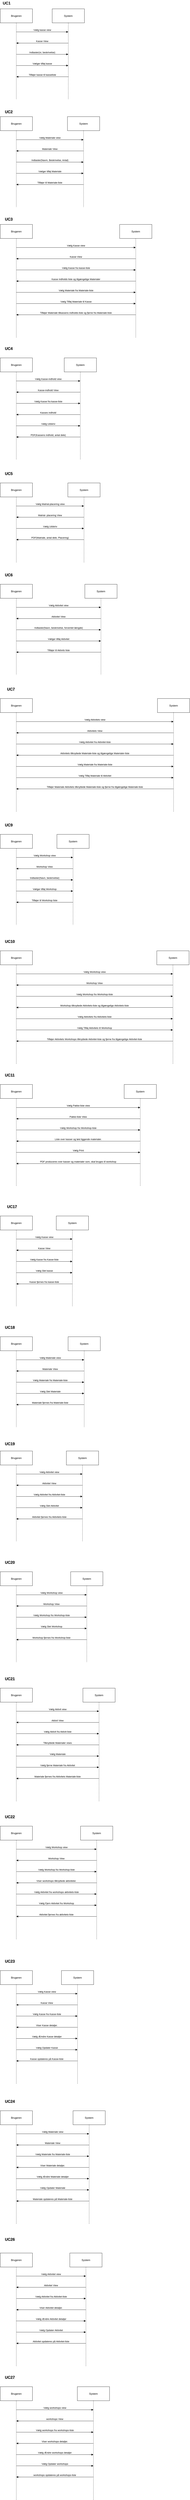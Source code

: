 <mxfile version="27.0.6">
  <diagram name="Side-1" id="ks5Pg_B8Dh5hZsyiyg6U">
    <mxGraphModel dx="1148" dy="518" grid="1" gridSize="10" guides="1" tooltips="1" connect="1" arrows="1" fold="1" page="1" pageScale="1" pageWidth="827" pageHeight="1169" math="0" shadow="0">
      <root>
        <mxCell id="0" />
        <mxCell id="1" parent="0" />
        <mxCell id="oj38en1lxCUS-liM161q-1" value="Brugeren" style="shape=umlLifeline;perimeter=lifelinePerimeter;whiteSpace=wrap;container=1;dropTarget=0;collapsible=0;recursiveResize=0;outlineConnect=0;portConstraint=eastwest;newEdgeStyle={&quot;edgeStyle&quot;:&quot;elbowEdgeStyle&quot;,&quot;elbow&quot;:&quot;vertical&quot;,&quot;curved&quot;:0,&quot;rounded&quot;:0};size=65;" vertex="1" parent="1">
          <mxGeometry x="20" y="81" width="150" height="420" as="geometry" />
        </mxCell>
        <mxCell id="oj38en1lxCUS-liM161q-2" value="System" style="shape=umlLifeline;perimeter=lifelinePerimeter;whiteSpace=wrap;container=1;dropTarget=0;collapsible=0;recursiveResize=0;outlineConnect=0;portConstraint=eastwest;newEdgeStyle={&quot;edgeStyle&quot;:&quot;elbowEdgeStyle&quot;,&quot;elbow&quot;:&quot;vertical&quot;,&quot;curved&quot;:0,&quot;rounded&quot;:0};size=65;" vertex="1" parent="1">
          <mxGeometry x="262" y="81" width="150" height="420" as="geometry" />
        </mxCell>
        <mxCell id="oj38en1lxCUS-liM161q-3" value="Vælg kasse view" style="verticalAlign=bottom;edgeStyle=elbowEdgeStyle;elbow=vertical;curved=0;rounded=0;endArrow=block;" edge="1" parent="1" source="oj38en1lxCUS-liM161q-1" target="oj38en1lxCUS-liM161q-2">
          <mxGeometry relative="1" as="geometry">
            <Array as="points">
              <mxPoint x="225" y="188" />
            </Array>
          </mxGeometry>
        </mxCell>
        <mxCell id="oj38en1lxCUS-liM161q-4" value="Kasse View" style="verticalAlign=bottom;edgeStyle=elbowEdgeStyle;elbow=vertical;curved=0;rounded=0;endArrow=block;" edge="1" parent="1" source="oj38en1lxCUS-liM161q-2" target="oj38en1lxCUS-liM161q-1">
          <mxGeometry relative="1" as="geometry">
            <Array as="points">
              <mxPoint x="228" y="240" />
            </Array>
          </mxGeometry>
        </mxCell>
        <mxCell id="oj38en1lxCUS-liM161q-5" value="Indtaster(nr, beskrivelse)" style="verticalAlign=bottom;edgeStyle=elbowEdgeStyle;elbow=vertical;curved=0;rounded=0;endArrow=block;" edge="1" parent="1" source="oj38en1lxCUS-liM161q-1" target="oj38en1lxCUS-liM161q-2">
          <mxGeometry relative="1" as="geometry">
            <Array as="points">
              <mxPoint x="225" y="292" />
            </Array>
          </mxGeometry>
        </mxCell>
        <mxCell id="oj38en1lxCUS-liM161q-6" value="Vælger tilføj kasse" style="verticalAlign=bottom;edgeStyle=elbowEdgeStyle;elbow=vertical;curved=0;rounded=0;endArrow=block;" edge="1" parent="1" source="oj38en1lxCUS-liM161q-1" target="oj38en1lxCUS-liM161q-2">
          <mxGeometry relative="1" as="geometry">
            <Array as="points">
              <mxPoint x="225" y="344" />
            </Array>
          </mxGeometry>
        </mxCell>
        <mxCell id="oj38en1lxCUS-liM161q-7" value="Tilføjer kasse til kasseliste" style="verticalAlign=bottom;edgeStyle=elbowEdgeStyle;elbow=horizontal;curved=0;rounded=0;endArrow=block;" edge="1" parent="1">
          <mxGeometry relative="1" as="geometry">
            <Array as="points">
              <mxPoint x="229" y="396" />
            </Array>
            <mxPoint x="337.5" y="396" as="sourcePoint" />
            <mxPoint x="95.5" y="396" as="targetPoint" />
          </mxGeometry>
        </mxCell>
        <mxCell id="oj38en1lxCUS-liM161q-15" value="Brugeren" style="shape=umlLifeline;perimeter=lifelinePerimeter;whiteSpace=wrap;container=1;dropTarget=0;collapsible=0;recursiveResize=0;outlineConnect=0;portConstraint=eastwest;newEdgeStyle={&quot;edgeStyle&quot;:&quot;elbowEdgeStyle&quot;,&quot;elbow&quot;:&quot;vertical&quot;,&quot;curved&quot;:0,&quot;rounded&quot;:0};size=65;" vertex="1" parent="1">
          <mxGeometry x="20" y="581" width="150" height="420" as="geometry" />
        </mxCell>
        <mxCell id="oj38en1lxCUS-liM161q-16" value="System" style="shape=umlLifeline;perimeter=lifelinePerimeter;whiteSpace=wrap;container=1;dropTarget=0;collapsible=0;recursiveResize=0;outlineConnect=0;portConstraint=eastwest;newEdgeStyle={&quot;edgeStyle&quot;:&quot;elbowEdgeStyle&quot;,&quot;elbow&quot;:&quot;vertical&quot;,&quot;curved&quot;:0,&quot;rounded&quot;:0};size=65;" vertex="1" parent="1">
          <mxGeometry x="333" y="581" width="150" height="420" as="geometry" />
        </mxCell>
        <mxCell id="oj38en1lxCUS-liM161q-17" value="Vælg Materiale view" style="verticalAlign=bottom;edgeStyle=elbowEdgeStyle;elbow=vertical;curved=0;rounded=0;endArrow=block;" edge="1" parent="1" source="oj38en1lxCUS-liM161q-15" target="oj38en1lxCUS-liM161q-16">
          <mxGeometry relative="1" as="geometry">
            <Array as="points">
              <mxPoint x="260" y="688" />
            </Array>
          </mxGeometry>
        </mxCell>
        <mxCell id="oj38en1lxCUS-liM161q-18" value="Materiale View" style="verticalAlign=bottom;edgeStyle=elbowEdgeStyle;elbow=vertical;curved=0;rounded=0;endArrow=block;" edge="1" parent="1" source="oj38en1lxCUS-liM161q-16" target="oj38en1lxCUS-liM161q-15">
          <mxGeometry relative="1" as="geometry">
            <Array as="points">
              <mxPoint x="263" y="740" />
            </Array>
          </mxGeometry>
        </mxCell>
        <mxCell id="oj38en1lxCUS-liM161q-19" value="Indtaster(Navm, Beskrivelse, Antal)" style="verticalAlign=bottom;edgeStyle=elbowEdgeStyle;elbow=vertical;curved=0;rounded=0;endArrow=block;" edge="1" parent="1" source="oj38en1lxCUS-liM161q-15" target="oj38en1lxCUS-liM161q-16">
          <mxGeometry relative="1" as="geometry">
            <Array as="points">
              <mxPoint x="260" y="792" />
            </Array>
          </mxGeometry>
        </mxCell>
        <mxCell id="oj38en1lxCUS-liM161q-20" value="Vælger tilføj Materiale" style="verticalAlign=bottom;edgeStyle=elbowEdgeStyle;elbow=vertical;curved=0;rounded=0;endArrow=block;" edge="1" parent="1" source="oj38en1lxCUS-liM161q-15" target="oj38en1lxCUS-liM161q-16">
          <mxGeometry relative="1" as="geometry">
            <Array as="points">
              <mxPoint x="260" y="844" />
            </Array>
          </mxGeometry>
        </mxCell>
        <mxCell id="oj38en1lxCUS-liM161q-21" value="Tilføjer til Materiale-liste" style="verticalAlign=bottom;edgeStyle=elbowEdgeStyle;elbow=vertical;curved=0;rounded=0;endArrow=block;" edge="1" parent="1" source="oj38en1lxCUS-liM161q-16" target="oj38en1lxCUS-liM161q-15">
          <mxGeometry relative="1" as="geometry">
            <Array as="points">
              <mxPoint x="263" y="896" />
            </Array>
          </mxGeometry>
        </mxCell>
        <mxCell id="oj38en1lxCUS-liM161q-22" value="Brugeren" style="shape=umlLifeline;perimeter=lifelinePerimeter;whiteSpace=wrap;container=1;dropTarget=0;collapsible=0;recursiveResize=0;outlineConnect=0;portConstraint=eastwest;newEdgeStyle={&quot;edgeStyle&quot;:&quot;elbowEdgeStyle&quot;,&quot;elbow&quot;:&quot;vertical&quot;,&quot;curved&quot;:0,&quot;rounded&quot;:0};size=65;" vertex="1" parent="1">
          <mxGeometry x="20" y="1081" width="150" height="524" as="geometry" />
        </mxCell>
        <mxCell id="oj38en1lxCUS-liM161q-23" value="System" style="shape=umlLifeline;perimeter=lifelinePerimeter;whiteSpace=wrap;container=1;dropTarget=0;collapsible=0;recursiveResize=0;outlineConnect=0;portConstraint=eastwest;newEdgeStyle={&quot;edgeStyle&quot;:&quot;elbowEdgeStyle&quot;,&quot;elbow&quot;:&quot;vertical&quot;,&quot;curved&quot;:0,&quot;rounded&quot;:0};size=65;" vertex="1" parent="1">
          <mxGeometry x="576" y="1081" width="150" height="524" as="geometry" />
        </mxCell>
        <mxCell id="oj38en1lxCUS-liM161q-24" value="Vælg Kasse view" style="verticalAlign=bottom;edgeStyle=elbowEdgeStyle;elbow=vertical;curved=0;rounded=0;endArrow=block;" edge="1" parent="1" source="oj38en1lxCUS-liM161q-22" target="oj38en1lxCUS-liM161q-23">
          <mxGeometry relative="1" as="geometry">
            <Array as="points">
              <mxPoint x="382" y="1188" />
            </Array>
          </mxGeometry>
        </mxCell>
        <mxCell id="oj38en1lxCUS-liM161q-25" value="Kasse View" style="verticalAlign=bottom;edgeStyle=elbowEdgeStyle;elbow=vertical;curved=0;rounded=0;endArrow=block;" edge="1" parent="1" source="oj38en1lxCUS-liM161q-23" target="oj38en1lxCUS-liM161q-22">
          <mxGeometry relative="1" as="geometry">
            <Array as="points">
              <mxPoint x="385" y="1240" />
            </Array>
          </mxGeometry>
        </mxCell>
        <mxCell id="oj38en1lxCUS-liM161q-26" value="Vælg Kasse fra kasse-liste" style="verticalAlign=bottom;edgeStyle=elbowEdgeStyle;elbow=vertical;curved=0;rounded=0;endArrow=block;" edge="1" parent="1" source="oj38en1lxCUS-liM161q-22" target="oj38en1lxCUS-liM161q-23">
          <mxGeometry relative="1" as="geometry">
            <Array as="points">
              <mxPoint x="382" y="1292" />
            </Array>
          </mxGeometry>
        </mxCell>
        <mxCell id="oj38en1lxCUS-liM161q-27" value="Kasse indholds liste og tilgængelige Materialer" style="verticalAlign=bottom;edgeStyle=elbowEdgeStyle;elbow=vertical;curved=0;rounded=0;endArrow=block;" edge="1" parent="1" source="oj38en1lxCUS-liM161q-23" target="oj38en1lxCUS-liM161q-22">
          <mxGeometry relative="1" as="geometry">
            <Array as="points">
              <mxPoint x="385" y="1344" />
            </Array>
          </mxGeometry>
        </mxCell>
        <mxCell id="oj38en1lxCUS-liM161q-28" value="Vælg Materiale fra Materiale-liste" style="verticalAlign=bottom;edgeStyle=elbowEdgeStyle;elbow=vertical;curved=0;rounded=0;endArrow=block;" edge="1" parent="1" source="oj38en1lxCUS-liM161q-22" target="oj38en1lxCUS-liM161q-23">
          <mxGeometry relative="1" as="geometry">
            <Array as="points">
              <mxPoint x="382" y="1396" />
            </Array>
          </mxGeometry>
        </mxCell>
        <mxCell id="oj38en1lxCUS-liM161q-29" value="Vælg Tilføj Materiale til Kasse" style="verticalAlign=bottom;edgeStyle=elbowEdgeStyle;elbow=vertical;curved=0;rounded=0;endArrow=block;" edge="1" parent="1" source="oj38en1lxCUS-liM161q-22" target="oj38en1lxCUS-liM161q-23">
          <mxGeometry relative="1" as="geometry">
            <Array as="points">
              <mxPoint x="382" y="1448" />
            </Array>
          </mxGeometry>
        </mxCell>
        <mxCell id="oj38en1lxCUS-liM161q-30" value="Tilføjer Materiale tilkassens indholds-liste og fjerne fra Materiale-liste" style="verticalAlign=bottom;edgeStyle=elbowEdgeStyle;elbow=vertical;curved=0;rounded=0;endArrow=block;" edge="1" parent="1" source="oj38en1lxCUS-liM161q-23" target="oj38en1lxCUS-liM161q-22">
          <mxGeometry relative="1" as="geometry">
            <Array as="points">
              <mxPoint x="385" y="1500" />
            </Array>
          </mxGeometry>
        </mxCell>
        <mxCell id="oj38en1lxCUS-liM161q-31" value="&lt;b&gt;&lt;font style=&quot;font-size: 18px;&quot;&gt;UC1&lt;/font&gt;&lt;/b&gt;" style="text;html=1;align=center;verticalAlign=middle;whiteSpace=wrap;rounded=0;" vertex="1" parent="1">
          <mxGeometry x="20" y="40" width="60" height="30" as="geometry" />
        </mxCell>
        <mxCell id="oj38en1lxCUS-liM161q-32" value="&lt;span style=&quot;color: rgb(0, 0, 0); font-family: Helvetica; font-style: normal; font-variant-ligatures: normal; font-variant-caps: normal; letter-spacing: normal; orphans: 2; text-align: center; text-indent: 0px; text-transform: none; widows: 2; word-spacing: 0px; -webkit-text-stroke-width: 0px; white-space: normal; background-color: rgb(236, 236, 236); text-decoration-thickness: initial; text-decoration-style: initial; text-decoration-color: initial; float: none; display: inline !important;&quot;&gt;&lt;b style=&quot;&quot;&gt;&lt;font style=&quot;font-size: 18px;&quot;&gt;UC2&lt;/font&gt;&lt;/b&gt;&lt;/span&gt;" style="text;whiteSpace=wrap;html=1;" vertex="1" parent="1">
          <mxGeometry x="40" y="542" width="70" height="35" as="geometry" />
        </mxCell>
        <mxCell id="oj38en1lxCUS-liM161q-33" value="&lt;span style=&quot;color: rgb(0, 0, 0); font-family: Helvetica; font-style: normal; font-variant-ligatures: normal; font-variant-caps: normal; letter-spacing: normal; orphans: 2; text-align: center; text-indent: 0px; text-transform: none; widows: 2; word-spacing: 0px; -webkit-text-stroke-width: 0px; white-space: normal; background-color: rgb(236, 236, 236); text-decoration-thickness: initial; text-decoration-style: initial; text-decoration-color: initial; float: none; display: inline !important;&quot;&gt;&lt;b style=&quot;&quot;&gt;&lt;font style=&quot;font-size: 18px;&quot;&gt;UC3&lt;/font&gt;&lt;/b&gt;&lt;/span&gt;" style="text;whiteSpace=wrap;html=1;" vertex="1" parent="1">
          <mxGeometry x="40" y="1040" width="70" height="35" as="geometry" />
        </mxCell>
        <mxCell id="oj38en1lxCUS-liM161q-34" value="&lt;span style=&quot;color: rgb(0, 0, 0); font-family: Helvetica; font-style: normal; font-variant-ligatures: normal; font-variant-caps: normal; letter-spacing: normal; orphans: 2; text-align: center; text-indent: 0px; text-transform: none; widows: 2; word-spacing: 0px; -webkit-text-stroke-width: 0px; white-space: normal; background-color: rgb(236, 236, 236); text-decoration-thickness: initial; text-decoration-style: initial; text-decoration-color: initial; float: none; display: inline !important;&quot;&gt;&lt;b style=&quot;&quot;&gt;&lt;font style=&quot;font-size: 18px;&quot;&gt;UC4&lt;/font&gt;&lt;/b&gt;&lt;/span&gt;" style="text;whiteSpace=wrap;html=1;" vertex="1" parent="1">
          <mxGeometry x="40" y="1640" width="70" height="35" as="geometry" />
        </mxCell>
        <mxCell id="oj38en1lxCUS-liM161q-35" value="Brugeren" style="shape=umlLifeline;perimeter=lifelinePerimeter;whiteSpace=wrap;container=1;dropTarget=0;collapsible=0;recursiveResize=0;outlineConnect=0;portConstraint=eastwest;newEdgeStyle={&quot;edgeStyle&quot;:&quot;elbowEdgeStyle&quot;,&quot;elbow&quot;:&quot;vertical&quot;,&quot;curved&quot;:0,&quot;rounded&quot;:0};size=65;" vertex="1" parent="1">
          <mxGeometry x="20" y="1700" width="150" height="472" as="geometry" />
        </mxCell>
        <mxCell id="oj38en1lxCUS-liM161q-36" value="System" style="shape=umlLifeline;perimeter=lifelinePerimeter;whiteSpace=wrap;container=1;dropTarget=0;collapsible=0;recursiveResize=0;outlineConnect=0;portConstraint=eastwest;newEdgeStyle={&quot;edgeStyle&quot;:&quot;elbowEdgeStyle&quot;,&quot;elbow&quot;:&quot;vertical&quot;,&quot;curved&quot;:0,&quot;rounded&quot;:0};size=65;" vertex="1" parent="1">
          <mxGeometry x="318" y="1700" width="150" height="472" as="geometry" />
        </mxCell>
        <mxCell id="oj38en1lxCUS-liM161q-37" value="Vælg Kasse-indhold view" style="verticalAlign=bottom;edgeStyle=elbowEdgeStyle;elbow=vertical;curved=0;rounded=0;endArrow=block;" edge="1" parent="1" source="oj38en1lxCUS-liM161q-35" target="oj38en1lxCUS-liM161q-36">
          <mxGeometry relative="1" as="geometry">
            <Array as="points">
              <mxPoint x="253" y="1807" />
            </Array>
          </mxGeometry>
        </mxCell>
        <mxCell id="oj38en1lxCUS-liM161q-38" value="Kasse-indhold View" style="verticalAlign=bottom;edgeStyle=elbowEdgeStyle;elbow=vertical;curved=0;rounded=0;endArrow=block;" edge="1" parent="1" source="oj38en1lxCUS-liM161q-36" target="oj38en1lxCUS-liM161q-35">
          <mxGeometry relative="1" as="geometry">
            <Array as="points">
              <mxPoint x="256" y="1859" />
            </Array>
          </mxGeometry>
        </mxCell>
        <mxCell id="oj38en1lxCUS-liM161q-39" value="Vælg Kasse fra kasse-liste" style="verticalAlign=bottom;edgeStyle=elbowEdgeStyle;elbow=vertical;curved=0;rounded=0;endArrow=block;" edge="1" parent="1" source="oj38en1lxCUS-liM161q-35" target="oj38en1lxCUS-liM161q-36">
          <mxGeometry relative="1" as="geometry">
            <Array as="points">
              <mxPoint x="253" y="1911" />
            </Array>
          </mxGeometry>
        </mxCell>
        <mxCell id="oj38en1lxCUS-liM161q-40" value="Kasses indhold" style="verticalAlign=bottom;edgeStyle=elbowEdgeStyle;elbow=vertical;curved=0;rounded=0;endArrow=block;" edge="1" parent="1" source="oj38en1lxCUS-liM161q-36" target="oj38en1lxCUS-liM161q-35">
          <mxGeometry relative="1" as="geometry">
            <Array as="points">
              <mxPoint x="256" y="1963" />
            </Array>
          </mxGeometry>
        </mxCell>
        <mxCell id="oj38en1lxCUS-liM161q-41" value="Vælg Udskriv" style="verticalAlign=bottom;edgeStyle=elbowEdgeStyle;elbow=vertical;curved=0;rounded=0;endArrow=block;" edge="1" parent="1" source="oj38en1lxCUS-liM161q-35" target="oj38en1lxCUS-liM161q-36">
          <mxGeometry relative="1" as="geometry">
            <Array as="points">
              <mxPoint x="253" y="2015" />
            </Array>
          </mxGeometry>
        </mxCell>
        <mxCell id="oj38en1lxCUS-liM161q-42" value="PDF(Kassens indhold, antal dele)" style="verticalAlign=bottom;edgeStyle=elbowEdgeStyle;elbow=vertical;curved=0;rounded=0;endArrow=block;" edge="1" parent="1" source="oj38en1lxCUS-liM161q-36" target="oj38en1lxCUS-liM161q-35">
          <mxGeometry relative="1" as="geometry">
            <Array as="points">
              <mxPoint x="256" y="2067" />
            </Array>
          </mxGeometry>
        </mxCell>
        <mxCell id="oj38en1lxCUS-liM161q-43" value="&lt;span style=&quot;color: rgb(0, 0, 0); font-family: Helvetica; font-style: normal; font-variant-ligatures: normal; font-variant-caps: normal; letter-spacing: normal; orphans: 2; text-align: center; text-indent: 0px; text-transform: none; widows: 2; word-spacing: 0px; -webkit-text-stroke-width: 0px; white-space: normal; background-color: rgb(236, 236, 236); text-decoration-thickness: initial; text-decoration-style: initial; text-decoration-color: initial; float: none; display: inline !important;&quot;&gt;&lt;b style=&quot;&quot;&gt;&lt;font style=&quot;font-size: 18px;&quot;&gt;UC5&lt;/font&gt;&lt;/b&gt;&lt;/span&gt;" style="text;whiteSpace=wrap;html=1;" vertex="1" parent="1">
          <mxGeometry x="40" y="2220" width="70" height="35" as="geometry" />
        </mxCell>
        <mxCell id="oj38en1lxCUS-liM161q-51" value="Brugeren" style="shape=umlLifeline;perimeter=lifelinePerimeter;whiteSpace=wrap;container=1;dropTarget=0;collapsible=0;recursiveResize=0;outlineConnect=0;portConstraint=eastwest;newEdgeStyle={&quot;edgeStyle&quot;:&quot;elbowEdgeStyle&quot;,&quot;elbow&quot;:&quot;vertical&quot;,&quot;curved&quot;:0,&quot;rounded&quot;:0};size=65;" vertex="1" parent="1">
          <mxGeometry x="20" y="2280" width="150" height="368" as="geometry" />
        </mxCell>
        <mxCell id="oj38en1lxCUS-liM161q-52" value="System" style="shape=umlLifeline;perimeter=lifelinePerimeter;whiteSpace=wrap;container=1;dropTarget=0;collapsible=0;recursiveResize=0;outlineConnect=0;portConstraint=eastwest;newEdgeStyle={&quot;edgeStyle&quot;:&quot;elbowEdgeStyle&quot;,&quot;elbow&quot;:&quot;vertical&quot;,&quot;curved&quot;:0,&quot;rounded&quot;:0};size=65;" vertex="1" parent="1">
          <mxGeometry x="335" y="2280" width="150" height="368" as="geometry" />
        </mxCell>
        <mxCell id="oj38en1lxCUS-liM161q-53" value="Vælg Matrial-placering view" style="verticalAlign=bottom;edgeStyle=elbowEdgeStyle;elbow=vertical;curved=0;rounded=0;endArrow=block;" edge="1" parent="1" source="oj38en1lxCUS-liM161q-51" target="oj38en1lxCUS-liM161q-52">
          <mxGeometry relative="1" as="geometry">
            <Array as="points">
              <mxPoint x="261" y="2387" />
            </Array>
          </mxGeometry>
        </mxCell>
        <mxCell id="oj38en1lxCUS-liM161q-54" value="Matrial- placering View" style="verticalAlign=bottom;edgeStyle=elbowEdgeStyle;elbow=vertical;curved=0;rounded=0;endArrow=block;" edge="1" parent="1" source="oj38en1lxCUS-liM161q-52" target="oj38en1lxCUS-liM161q-51">
          <mxGeometry relative="1" as="geometry">
            <Array as="points">
              <mxPoint x="264" y="2439" />
            </Array>
          </mxGeometry>
        </mxCell>
        <mxCell id="oj38en1lxCUS-liM161q-55" value="Vælg Udskriv" style="verticalAlign=bottom;edgeStyle=elbowEdgeStyle;elbow=vertical;curved=0;rounded=0;endArrow=block;" edge="1" parent="1" source="oj38en1lxCUS-liM161q-51" target="oj38en1lxCUS-liM161q-52">
          <mxGeometry relative="1" as="geometry">
            <Array as="points">
              <mxPoint x="261" y="2491" />
            </Array>
          </mxGeometry>
        </mxCell>
        <mxCell id="oj38en1lxCUS-liM161q-56" value="PDF(Matriale, antal dele, Placering)" style="verticalAlign=bottom;edgeStyle=elbowEdgeStyle;elbow=vertical;curved=0;rounded=0;endArrow=block;" edge="1" parent="1" source="oj38en1lxCUS-liM161q-52" target="oj38en1lxCUS-liM161q-51">
          <mxGeometry relative="1" as="geometry">
            <Array as="points">
              <mxPoint x="264" y="2543" />
            </Array>
          </mxGeometry>
        </mxCell>
        <mxCell id="oj38en1lxCUS-liM161q-57" value="&lt;span style=&quot;color: rgb(0, 0, 0); font-family: Helvetica; font-style: normal; font-variant-ligatures: normal; font-variant-caps: normal; letter-spacing: normal; orphans: 2; text-align: center; text-indent: 0px; text-transform: none; widows: 2; word-spacing: 0px; -webkit-text-stroke-width: 0px; white-space: normal; background-color: rgb(236, 236, 236); text-decoration-thickness: initial; text-decoration-style: initial; text-decoration-color: initial; float: none; display: inline !important;&quot;&gt;&lt;b style=&quot;&quot;&gt;&lt;font style=&quot;font-size: 18px;&quot;&gt;UC6&lt;/font&gt;&lt;/b&gt;&lt;/span&gt;" style="text;whiteSpace=wrap;html=1;" vertex="1" parent="1">
          <mxGeometry x="40" y="2690" width="70" height="35" as="geometry" />
        </mxCell>
        <mxCell id="oj38en1lxCUS-liM161q-58" value="Brugeren" style="shape=umlLifeline;perimeter=lifelinePerimeter;whiteSpace=wrap;container=1;dropTarget=0;collapsible=0;recursiveResize=0;outlineConnect=0;portConstraint=eastwest;newEdgeStyle={&quot;edgeStyle&quot;:&quot;elbowEdgeStyle&quot;,&quot;elbow&quot;:&quot;vertical&quot;,&quot;curved&quot;:0,&quot;rounded&quot;:0};size=65;" vertex="1" parent="1">
          <mxGeometry x="20" y="2750" width="150" height="420" as="geometry" />
        </mxCell>
        <mxCell id="oj38en1lxCUS-liM161q-59" value="System" style="shape=umlLifeline;perimeter=lifelinePerimeter;whiteSpace=wrap;container=1;dropTarget=0;collapsible=0;recursiveResize=0;outlineConnect=0;portConstraint=eastwest;newEdgeStyle={&quot;edgeStyle&quot;:&quot;elbowEdgeStyle&quot;,&quot;elbow&quot;:&quot;vertical&quot;,&quot;curved&quot;:0,&quot;rounded&quot;:0};size=65;" vertex="1" parent="1">
          <mxGeometry x="414" y="2750" width="150" height="420" as="geometry" />
        </mxCell>
        <mxCell id="oj38en1lxCUS-liM161q-60" value="Vælg Aktivitet view" style="verticalAlign=bottom;edgeStyle=elbowEdgeStyle;elbow=vertical;curved=0;rounded=0;endArrow=block;" edge="1" parent="1" source="oj38en1lxCUS-liM161q-58" target="oj38en1lxCUS-liM161q-59">
          <mxGeometry relative="1" as="geometry">
            <Array as="points">
              <mxPoint x="301" y="2857" />
            </Array>
          </mxGeometry>
        </mxCell>
        <mxCell id="oj38en1lxCUS-liM161q-61" value="Aktivitet View" style="verticalAlign=bottom;edgeStyle=elbowEdgeStyle;elbow=vertical;curved=0;rounded=0;endArrow=block;" edge="1" parent="1" source="oj38en1lxCUS-liM161q-59" target="oj38en1lxCUS-liM161q-58">
          <mxGeometry relative="1" as="geometry">
            <Array as="points">
              <mxPoint x="304" y="2909" />
            </Array>
          </mxGeometry>
        </mxCell>
        <mxCell id="oj38en1lxCUS-liM161q-62" value="Indtaster(Navn, beskrivelse, forventet længde)" style="verticalAlign=bottom;edgeStyle=elbowEdgeStyle;elbow=vertical;curved=0;rounded=0;endArrow=block;" edge="1" parent="1" source="oj38en1lxCUS-liM161q-58" target="oj38en1lxCUS-liM161q-59">
          <mxGeometry relative="1" as="geometry">
            <Array as="points">
              <mxPoint x="301" y="2961" />
            </Array>
          </mxGeometry>
        </mxCell>
        <mxCell id="oj38en1lxCUS-liM161q-63" value="Vælger tilføj Aktivitet" style="verticalAlign=bottom;edgeStyle=elbowEdgeStyle;elbow=vertical;curved=0;rounded=0;endArrow=block;" edge="1" parent="1" source="oj38en1lxCUS-liM161q-58" target="oj38en1lxCUS-liM161q-59">
          <mxGeometry relative="1" as="geometry">
            <Array as="points">
              <mxPoint x="301" y="3013" />
            </Array>
          </mxGeometry>
        </mxCell>
        <mxCell id="oj38en1lxCUS-liM161q-64" value="Tilføjer til Aktivits liste" style="verticalAlign=bottom;edgeStyle=elbowEdgeStyle;elbow=vertical;curved=0;rounded=0;endArrow=block;" edge="1" parent="1" source="oj38en1lxCUS-liM161q-59" target="oj38en1lxCUS-liM161q-58">
          <mxGeometry relative="1" as="geometry">
            <Array as="points">
              <mxPoint x="304" y="3065" />
            </Array>
          </mxGeometry>
        </mxCell>
        <mxCell id="oj38en1lxCUS-liM161q-65" value="&lt;span style=&quot;color: rgb(0, 0, 0); font-family: Helvetica; font-style: normal; font-variant-ligatures: normal; font-variant-caps: normal; letter-spacing: normal; orphans: 2; text-align: center; text-indent: 0px; text-transform: none; widows: 2; word-spacing: 0px; -webkit-text-stroke-width: 0px; white-space: normal; background-color: rgb(236, 236, 236); text-decoration-thickness: initial; text-decoration-style: initial; text-decoration-color: initial; float: none; display: inline !important;&quot;&gt;&lt;b style=&quot;&quot;&gt;&lt;font style=&quot;font-size: 18px;&quot;&gt;UC7&lt;/font&gt;&lt;/b&gt;&lt;/span&gt;" style="text;whiteSpace=wrap;html=1;" vertex="1" parent="1">
          <mxGeometry x="50" y="3220" width="70" height="35" as="geometry" />
        </mxCell>
        <mxCell id="oj38en1lxCUS-liM161q-66" value="Brugeren" style="shape=umlLifeline;perimeter=lifelinePerimeter;whiteSpace=wrap;container=1;dropTarget=0;collapsible=0;recursiveResize=0;outlineConnect=0;portConstraint=eastwest;newEdgeStyle={&quot;edgeStyle&quot;:&quot;elbowEdgeStyle&quot;,&quot;elbow&quot;:&quot;vertical&quot;,&quot;curved&quot;:0,&quot;rounded&quot;:0};size=65;" vertex="1" parent="1">
          <mxGeometry x="20" y="3280" width="150" height="524" as="geometry" />
        </mxCell>
        <mxCell id="oj38en1lxCUS-liM161q-67" value="System" style="shape=umlLifeline;perimeter=lifelinePerimeter;whiteSpace=wrap;container=1;dropTarget=0;collapsible=0;recursiveResize=0;outlineConnect=0;portConstraint=eastwest;newEdgeStyle={&quot;edgeStyle&quot;:&quot;elbowEdgeStyle&quot;,&quot;elbow&quot;:&quot;vertical&quot;,&quot;curved&quot;:0,&quot;rounded&quot;:0};size=65;" vertex="1" parent="1">
          <mxGeometry x="752" y="3280" width="150" height="524" as="geometry" />
        </mxCell>
        <mxCell id="oj38en1lxCUS-liM161q-68" value="Vælg Aktivitets view" style="verticalAlign=bottom;edgeStyle=elbowEdgeStyle;elbow=vertical;curved=0;rounded=0;endArrow=block;" edge="1" parent="1" source="oj38en1lxCUS-liM161q-66" target="oj38en1lxCUS-liM161q-67">
          <mxGeometry relative="1" as="geometry">
            <Array as="points">
              <mxPoint x="470" y="3387" />
            </Array>
          </mxGeometry>
        </mxCell>
        <mxCell id="oj38en1lxCUS-liM161q-69" value="Aktivitets View" style="verticalAlign=bottom;edgeStyle=elbowEdgeStyle;elbow=vertical;curved=0;rounded=0;endArrow=block;" edge="1" parent="1" source="oj38en1lxCUS-liM161q-67" target="oj38en1lxCUS-liM161q-66">
          <mxGeometry relative="1" as="geometry">
            <Array as="points">
              <mxPoint x="473" y="3439" />
            </Array>
          </mxGeometry>
        </mxCell>
        <mxCell id="oj38en1lxCUS-liM161q-70" value="Vælg Aktivitet fra Aktivitet-liste" style="verticalAlign=bottom;edgeStyle=elbowEdgeStyle;elbow=vertical;curved=0;rounded=0;endArrow=block;" edge="1" parent="1" source="oj38en1lxCUS-liM161q-66" target="oj38en1lxCUS-liM161q-67">
          <mxGeometry relative="1" as="geometry">
            <Array as="points">
              <mxPoint x="470" y="3491" />
            </Array>
          </mxGeometry>
        </mxCell>
        <mxCell id="oj38en1lxCUS-liM161q-71" value="Aktivitets tilknyttede Materiale-liste og tilgængelige Materialer-liste" style="verticalAlign=bottom;edgeStyle=elbowEdgeStyle;elbow=vertical;curved=0;rounded=0;endArrow=block;" edge="1" parent="1" source="oj38en1lxCUS-liM161q-67" target="oj38en1lxCUS-liM161q-66">
          <mxGeometry relative="1" as="geometry">
            <Array as="points">
              <mxPoint x="473" y="3543" />
            </Array>
          </mxGeometry>
        </mxCell>
        <mxCell id="oj38en1lxCUS-liM161q-72" value="Vælg Materiale fra Materiale-liste" style="verticalAlign=bottom;edgeStyle=elbowEdgeStyle;elbow=vertical;curved=0;rounded=0;endArrow=block;" edge="1" parent="1" source="oj38en1lxCUS-liM161q-66" target="oj38en1lxCUS-liM161q-67">
          <mxGeometry relative="1" as="geometry">
            <Array as="points">
              <mxPoint x="470" y="3595" />
            </Array>
          </mxGeometry>
        </mxCell>
        <mxCell id="oj38en1lxCUS-liM161q-73" value="Vælg Tilføj Materiale til Aktivitet" style="verticalAlign=bottom;edgeStyle=elbowEdgeStyle;elbow=vertical;curved=0;rounded=0;endArrow=block;" edge="1" parent="1" source="oj38en1lxCUS-liM161q-66" target="oj38en1lxCUS-liM161q-67">
          <mxGeometry relative="1" as="geometry">
            <Array as="points">
              <mxPoint x="470" y="3647" />
            </Array>
          </mxGeometry>
        </mxCell>
        <mxCell id="oj38en1lxCUS-liM161q-74" value="Tilføjer Materiale Aktivitets tilknyttede Materiale-liste og fjerne fra tilgængelige Materiale-liste" style="verticalAlign=bottom;edgeStyle=elbowEdgeStyle;elbow=vertical;curved=0;rounded=0;endArrow=block;" edge="1" parent="1" source="oj38en1lxCUS-liM161q-67" target="oj38en1lxCUS-liM161q-66">
          <mxGeometry relative="1" as="geometry">
            <Array as="points">
              <mxPoint x="473" y="3699" />
            </Array>
          </mxGeometry>
        </mxCell>
        <mxCell id="oj38en1lxCUS-liM161q-82" value="&lt;span style=&quot;color: rgb(0, 0, 0); font-family: Helvetica; font-style: normal; font-variant-ligatures: normal; font-variant-caps: normal; letter-spacing: normal; orphans: 2; text-align: center; text-indent: 0px; text-transform: none; widows: 2; word-spacing: 0px; -webkit-text-stroke-width: 0px; white-space: normal; background-color: rgb(236, 236, 236); text-decoration-thickness: initial; text-decoration-style: initial; text-decoration-color: initial; float: none; display: inline !important;&quot;&gt;&lt;b style=&quot;&quot;&gt;&lt;font style=&quot;font-size: 18px;&quot;&gt;UC9&lt;/font&gt;&lt;/b&gt;&lt;/span&gt;" style="text;whiteSpace=wrap;html=1;" vertex="1" parent="1">
          <mxGeometry x="40" y="3850" width="70" height="35" as="geometry" />
        </mxCell>
        <mxCell id="oj38en1lxCUS-liM161q-83" value="Brugeren" style="shape=umlLifeline;perimeter=lifelinePerimeter;whiteSpace=wrap;container=1;dropTarget=0;collapsible=0;recursiveResize=0;outlineConnect=0;portConstraint=eastwest;newEdgeStyle={&quot;edgeStyle&quot;:&quot;elbowEdgeStyle&quot;,&quot;elbow&quot;:&quot;vertical&quot;,&quot;curved&quot;:0,&quot;rounded&quot;:0};size=65;" vertex="1" parent="1">
          <mxGeometry x="20" y="3910" width="150" height="420" as="geometry" />
        </mxCell>
        <mxCell id="oj38en1lxCUS-liM161q-84" value="System" style="shape=umlLifeline;perimeter=lifelinePerimeter;whiteSpace=wrap;container=1;dropTarget=0;collapsible=0;recursiveResize=0;outlineConnect=0;portConstraint=eastwest;newEdgeStyle={&quot;edgeStyle&quot;:&quot;elbowEdgeStyle&quot;,&quot;elbow&quot;:&quot;vertical&quot;,&quot;curved&quot;:0,&quot;rounded&quot;:0};size=65;" vertex="1" parent="1">
          <mxGeometry x="284" y="3910" width="150" height="420" as="geometry" />
        </mxCell>
        <mxCell id="oj38en1lxCUS-liM161q-85" value="Vælg Workshop view" style="verticalAlign=bottom;edgeStyle=elbowEdgeStyle;elbow=vertical;curved=0;rounded=0;endArrow=block;" edge="1" parent="1" source="oj38en1lxCUS-liM161q-83" target="oj38en1lxCUS-liM161q-84">
          <mxGeometry relative="1" as="geometry">
            <Array as="points">
              <mxPoint x="236" y="4017" />
            </Array>
          </mxGeometry>
        </mxCell>
        <mxCell id="oj38en1lxCUS-liM161q-86" value="Workshop View" style="verticalAlign=bottom;edgeStyle=elbowEdgeStyle;elbow=vertical;curved=0;rounded=0;endArrow=block;" edge="1" parent="1" source="oj38en1lxCUS-liM161q-84" target="oj38en1lxCUS-liM161q-83">
          <mxGeometry relative="1" as="geometry">
            <Array as="points">
              <mxPoint x="239" y="4069" />
            </Array>
          </mxGeometry>
        </mxCell>
        <mxCell id="oj38en1lxCUS-liM161q-87" value="Indtaster(Navn, beskrivelse)" style="verticalAlign=bottom;edgeStyle=elbowEdgeStyle;elbow=vertical;curved=0;rounded=0;endArrow=block;" edge="1" parent="1" source="oj38en1lxCUS-liM161q-83" target="oj38en1lxCUS-liM161q-84">
          <mxGeometry relative="1" as="geometry">
            <Array as="points">
              <mxPoint x="236" y="4121" />
            </Array>
          </mxGeometry>
        </mxCell>
        <mxCell id="oj38en1lxCUS-liM161q-88" value="Vælger tilføj Workshop" style="verticalAlign=bottom;edgeStyle=elbowEdgeStyle;elbow=vertical;curved=0;rounded=0;endArrow=block;" edge="1" parent="1" source="oj38en1lxCUS-liM161q-83" target="oj38en1lxCUS-liM161q-84">
          <mxGeometry relative="1" as="geometry">
            <Array as="points">
              <mxPoint x="236" y="4173" />
            </Array>
          </mxGeometry>
        </mxCell>
        <mxCell id="oj38en1lxCUS-liM161q-89" value="Tilføjer til Workshop liste" style="verticalAlign=bottom;edgeStyle=elbowEdgeStyle;elbow=vertical;curved=0;rounded=0;endArrow=block;" edge="1" parent="1" source="oj38en1lxCUS-liM161q-84" target="oj38en1lxCUS-liM161q-83">
          <mxGeometry relative="1" as="geometry">
            <Array as="points">
              <mxPoint x="239" y="4225" />
            </Array>
          </mxGeometry>
        </mxCell>
        <mxCell id="oj38en1lxCUS-liM161q-90" value="&lt;span style=&quot;color: rgb(0, 0, 0); font-family: Helvetica; font-style: normal; font-variant-ligatures: normal; font-variant-caps: normal; letter-spacing: normal; orphans: 2; text-align: center; text-indent: 0px; text-transform: none; widows: 2; word-spacing: 0px; -webkit-text-stroke-width: 0px; white-space: normal; background-color: rgb(236, 236, 236); text-decoration-thickness: initial; text-decoration-style: initial; text-decoration-color: initial; float: none; display: inline !important;&quot;&gt;&lt;b style=&quot;&quot;&gt;&lt;font style=&quot;font-size: 18px;&quot;&gt;UC10&lt;/font&gt;&lt;/b&gt;&lt;/span&gt;" style="text;whiteSpace=wrap;html=1;" vertex="1" parent="1">
          <mxGeometry x="40" y="4390" width="70" height="35" as="geometry" />
        </mxCell>
        <mxCell id="oj38en1lxCUS-liM161q-91" value="Brugeren" style="shape=umlLifeline;perimeter=lifelinePerimeter;whiteSpace=wrap;container=1;dropTarget=0;collapsible=0;recursiveResize=0;outlineConnect=0;portConstraint=eastwest;newEdgeStyle={&quot;edgeStyle&quot;:&quot;elbowEdgeStyle&quot;,&quot;elbow&quot;:&quot;vertical&quot;,&quot;curved&quot;:0,&quot;rounded&quot;:0};size=65;" vertex="1" parent="1">
          <mxGeometry x="20" y="4450" width="150" height="524" as="geometry" />
        </mxCell>
        <mxCell id="oj38en1lxCUS-liM161q-92" value="System" style="shape=umlLifeline;perimeter=lifelinePerimeter;whiteSpace=wrap;container=1;dropTarget=0;collapsible=0;recursiveResize=0;outlineConnect=0;portConstraint=eastwest;newEdgeStyle={&quot;edgeStyle&quot;:&quot;elbowEdgeStyle&quot;,&quot;elbow&quot;:&quot;vertical&quot;,&quot;curved&quot;:0,&quot;rounded&quot;:0};size=65;" vertex="1" parent="1">
          <mxGeometry x="749" y="4450" width="150" height="524" as="geometry" />
        </mxCell>
        <mxCell id="oj38en1lxCUS-liM161q-93" value="Vælg Workshop view" style="verticalAlign=bottom;edgeStyle=elbowEdgeStyle;elbow=vertical;curved=0;rounded=0;endArrow=block;" edge="1" parent="1" source="oj38en1lxCUS-liM161q-91" target="oj38en1lxCUS-liM161q-92">
          <mxGeometry relative="1" as="geometry">
            <Array as="points">
              <mxPoint x="468" y="4557" />
            </Array>
          </mxGeometry>
        </mxCell>
        <mxCell id="oj38en1lxCUS-liM161q-94" value="Workshop View" style="verticalAlign=bottom;edgeStyle=elbowEdgeStyle;elbow=vertical;curved=0;rounded=0;endArrow=block;" edge="1" parent="1" source="oj38en1lxCUS-liM161q-92" target="oj38en1lxCUS-liM161q-91">
          <mxGeometry relative="1" as="geometry">
            <Array as="points">
              <mxPoint x="471" y="4609" />
            </Array>
          </mxGeometry>
        </mxCell>
        <mxCell id="oj38en1lxCUS-liM161q-95" value="Vælg Workshop fra Workshop-liste" style="verticalAlign=bottom;edgeStyle=elbowEdgeStyle;elbow=vertical;curved=0;rounded=0;endArrow=block;" edge="1" parent="1" source="oj38en1lxCUS-liM161q-91" target="oj38en1lxCUS-liM161q-92">
          <mxGeometry relative="1" as="geometry">
            <Array as="points">
              <mxPoint x="468" y="4661" />
            </Array>
          </mxGeometry>
        </mxCell>
        <mxCell id="oj38en1lxCUS-liM161q-96" value="Workshop tilknyttede Aktivitets-liste og tilgængelige Aktivitets-liste" style="verticalAlign=bottom;edgeStyle=elbowEdgeStyle;elbow=vertical;curved=0;rounded=0;endArrow=block;" edge="1" parent="1" source="oj38en1lxCUS-liM161q-92" target="oj38en1lxCUS-liM161q-91">
          <mxGeometry relative="1" as="geometry">
            <Array as="points">
              <mxPoint x="471" y="4713" />
            </Array>
          </mxGeometry>
        </mxCell>
        <mxCell id="oj38en1lxCUS-liM161q-97" value="Vælg Aktivitets fra Aktivitets-liste" style="verticalAlign=bottom;edgeStyle=elbowEdgeStyle;elbow=vertical;curved=0;rounded=0;endArrow=block;" edge="1" parent="1" source="oj38en1lxCUS-liM161q-91" target="oj38en1lxCUS-liM161q-92">
          <mxGeometry relative="1" as="geometry">
            <Array as="points">
              <mxPoint x="468" y="4765" />
            </Array>
          </mxGeometry>
        </mxCell>
        <mxCell id="oj38en1lxCUS-liM161q-98" value="Vælg Tilføj Aktivitets til Workshop" style="verticalAlign=bottom;edgeStyle=elbowEdgeStyle;elbow=vertical;curved=0;rounded=0;endArrow=block;" edge="1" parent="1" source="oj38en1lxCUS-liM161q-91" target="oj38en1lxCUS-liM161q-92">
          <mxGeometry relative="1" as="geometry">
            <Array as="points">
              <mxPoint x="468" y="4817" />
            </Array>
          </mxGeometry>
        </mxCell>
        <mxCell id="oj38en1lxCUS-liM161q-99" value="Tilføjer Aktivitets Workshops tilknyttede Aktivitet-liste og fjerne fra tilgængelige Aktivitet-liste" style="verticalAlign=bottom;edgeStyle=elbowEdgeStyle;elbow=vertical;curved=0;rounded=0;endArrow=block;" edge="1" parent="1" source="oj38en1lxCUS-liM161q-92" target="oj38en1lxCUS-liM161q-91">
          <mxGeometry relative="1" as="geometry">
            <Array as="points">
              <mxPoint x="471" y="4869" />
            </Array>
          </mxGeometry>
        </mxCell>
        <mxCell id="oj38en1lxCUS-liM161q-100" value="&lt;span style=&quot;color: rgb(0, 0, 0); font-family: Helvetica; font-style: normal; font-variant-ligatures: normal; font-variant-caps: normal; letter-spacing: normal; orphans: 2; text-align: center; text-indent: 0px; text-transform: none; widows: 2; word-spacing: 0px; -webkit-text-stroke-width: 0px; white-space: normal; background-color: rgb(236, 236, 236); text-decoration-thickness: initial; text-decoration-style: initial; text-decoration-color: initial; float: none; display: inline !important;&quot;&gt;&lt;b style=&quot;&quot;&gt;&lt;font style=&quot;font-size: 18px;&quot;&gt;UC11&lt;/font&gt;&lt;/b&gt;&lt;/span&gt;" style="text;whiteSpace=wrap;html=1;" vertex="1" parent="1">
          <mxGeometry x="40" y="5010" width="70" height="35" as="geometry" />
        </mxCell>
        <mxCell id="oj38en1lxCUS-liM161q-101" value="Brugeren" style="shape=umlLifeline;perimeter=lifelinePerimeter;whiteSpace=wrap;container=1;dropTarget=0;collapsible=0;recursiveResize=0;outlineConnect=0;portConstraint=eastwest;newEdgeStyle={&quot;edgeStyle&quot;:&quot;elbowEdgeStyle&quot;,&quot;elbow&quot;:&quot;vertical&quot;,&quot;curved&quot;:0,&quot;rounded&quot;:0};size=65;" vertex="1" parent="1">
          <mxGeometry x="20" y="5070" width="150" height="472" as="geometry" />
        </mxCell>
        <mxCell id="oj38en1lxCUS-liM161q-102" value="System" style="shape=umlLifeline;perimeter=lifelinePerimeter;whiteSpace=wrap;container=1;dropTarget=0;collapsible=0;recursiveResize=0;outlineConnect=0;portConstraint=eastwest;newEdgeStyle={&quot;edgeStyle&quot;:&quot;elbowEdgeStyle&quot;,&quot;elbow&quot;:&quot;vertical&quot;,&quot;curved&quot;:0,&quot;rounded&quot;:0};size=65;" vertex="1" parent="1">
          <mxGeometry x="597" y="5070" width="150" height="472" as="geometry" />
        </mxCell>
        <mxCell id="oj38en1lxCUS-liM161q-103" value="Vælg Pakke-liste view" style="verticalAlign=bottom;edgeStyle=elbowEdgeStyle;elbow=vertical;curved=0;rounded=0;endArrow=block;" edge="1" parent="1" source="oj38en1lxCUS-liM161q-101" target="oj38en1lxCUS-liM161q-102">
          <mxGeometry relative="1" as="geometry">
            <Array as="points">
              <mxPoint x="392" y="5177" />
            </Array>
          </mxGeometry>
        </mxCell>
        <mxCell id="oj38en1lxCUS-liM161q-104" value="Pakke-liste View" style="verticalAlign=bottom;edgeStyle=elbowEdgeStyle;elbow=vertical;curved=0;rounded=0;endArrow=block;" edge="1" parent="1" source="oj38en1lxCUS-liM161q-102" target="oj38en1lxCUS-liM161q-101">
          <mxGeometry relative="1" as="geometry">
            <Array as="points">
              <mxPoint x="395" y="5229" />
            </Array>
          </mxGeometry>
        </mxCell>
        <mxCell id="oj38en1lxCUS-liM161q-105" value="Vælg Workshop fra Workshop-liste" style="verticalAlign=bottom;edgeStyle=elbowEdgeStyle;elbow=vertical;curved=0;rounded=0;endArrow=block;" edge="1" parent="1" source="oj38en1lxCUS-liM161q-101" target="oj38en1lxCUS-liM161q-102">
          <mxGeometry relative="1" as="geometry">
            <Array as="points">
              <mxPoint x="392" y="5281" />
            </Array>
          </mxGeometry>
        </mxCell>
        <mxCell id="oj38en1lxCUS-liM161q-106" value="Liste over kasser og løst liggende materialer." style="verticalAlign=bottom;edgeStyle=elbowEdgeStyle;elbow=vertical;curved=0;rounded=0;endArrow=block;" edge="1" parent="1" source="oj38en1lxCUS-liM161q-102" target="oj38en1lxCUS-liM161q-101">
          <mxGeometry relative="1" as="geometry">
            <Array as="points">
              <mxPoint x="395" y="5333" />
            </Array>
          </mxGeometry>
        </mxCell>
        <mxCell id="oj38en1lxCUS-liM161q-107" value="Vælg Print" style="verticalAlign=bottom;edgeStyle=elbowEdgeStyle;elbow=vertical;curved=0;rounded=0;endArrow=block;" edge="1" parent="1" source="oj38en1lxCUS-liM161q-101" target="oj38en1lxCUS-liM161q-102">
          <mxGeometry relative="1" as="geometry">
            <Array as="points">
              <mxPoint x="392" y="5385" />
            </Array>
          </mxGeometry>
        </mxCell>
        <mxCell id="oj38en1lxCUS-liM161q-108" value="PDF produceres over kasser og materialer som, skal bruges til workshop" style="verticalAlign=bottom;edgeStyle=elbowEdgeStyle;elbow=vertical;curved=0;rounded=0;endArrow=block;" edge="1" parent="1" source="oj38en1lxCUS-liM161q-102" target="oj38en1lxCUS-liM161q-101">
          <mxGeometry relative="1" as="geometry">
            <Array as="points">
              <mxPoint x="395" y="5437" />
            </Array>
          </mxGeometry>
        </mxCell>
        <mxCell id="oj38en1lxCUS-liM161q-109" value="&lt;span style=&quot;color: rgb(0, 0, 0); font-family: Helvetica; font-style: normal; font-variant-ligatures: normal; font-variant-caps: normal; letter-spacing: normal; orphans: 2; text-align: center; text-indent: 0px; text-transform: none; widows: 2; word-spacing: 0px; -webkit-text-stroke-width: 0px; white-space: normal; background-color: rgb(236, 236, 236); text-decoration-thickness: initial; text-decoration-style: initial; text-decoration-color: initial; float: none; display: inline !important;&quot;&gt;&lt;b style=&quot;&quot;&gt;&lt;font style=&quot;font-size: 18px;&quot;&gt;UC17&lt;/font&gt;&lt;/b&gt;&lt;/span&gt;" style="text;whiteSpace=wrap;html=1;" vertex="1" parent="1">
          <mxGeometry x="50" y="5620" width="70" height="35" as="geometry" />
        </mxCell>
        <mxCell id="oj38en1lxCUS-liM161q-110" value="Brugeren" style="shape=umlLifeline;perimeter=lifelinePerimeter;whiteSpace=wrap;container=1;dropTarget=0;collapsible=0;recursiveResize=0;outlineConnect=0;portConstraint=eastwest;newEdgeStyle={&quot;edgeStyle&quot;:&quot;elbowEdgeStyle&quot;,&quot;elbow&quot;:&quot;vertical&quot;,&quot;curved&quot;:0,&quot;rounded&quot;:0};size=65;" vertex="1" parent="1">
          <mxGeometry x="20" y="5680" width="150" height="420" as="geometry" />
        </mxCell>
        <mxCell id="oj38en1lxCUS-liM161q-111" value="System" style="shape=umlLifeline;perimeter=lifelinePerimeter;whiteSpace=wrap;container=1;dropTarget=0;collapsible=0;recursiveResize=0;outlineConnect=0;portConstraint=eastwest;newEdgeStyle={&quot;edgeStyle&quot;:&quot;elbowEdgeStyle&quot;,&quot;elbow&quot;:&quot;vertical&quot;,&quot;curved&quot;:0,&quot;rounded&quot;:0};size=65;" vertex="1" parent="1">
          <mxGeometry x="281" y="5680" width="150" height="420" as="geometry" />
        </mxCell>
        <mxCell id="oj38en1lxCUS-liM161q-112" value="Vælg Kasse view" style="verticalAlign=bottom;edgeStyle=elbowEdgeStyle;elbow=vertical;curved=0;rounded=0;endArrow=block;" edge="1" parent="1" source="oj38en1lxCUS-liM161q-110" target="oj38en1lxCUS-liM161q-111">
          <mxGeometry relative="1" as="geometry">
            <Array as="points">
              <mxPoint x="234" y="5787" />
            </Array>
          </mxGeometry>
        </mxCell>
        <mxCell id="oj38en1lxCUS-liM161q-113" value="Kasse View" style="verticalAlign=bottom;edgeStyle=elbowEdgeStyle;elbow=vertical;curved=0;rounded=0;endArrow=block;" edge="1" parent="1" source="oj38en1lxCUS-liM161q-111" target="oj38en1lxCUS-liM161q-110">
          <mxGeometry relative="1" as="geometry">
            <Array as="points">
              <mxPoint x="237" y="5839" />
            </Array>
          </mxGeometry>
        </mxCell>
        <mxCell id="oj38en1lxCUS-liM161q-114" value="Vælg Kasse fra Kasse-liste" style="verticalAlign=bottom;edgeStyle=elbowEdgeStyle;elbow=vertical;curved=0;rounded=0;endArrow=block;" edge="1" parent="1" source="oj38en1lxCUS-liM161q-110" target="oj38en1lxCUS-liM161q-111">
          <mxGeometry relative="1" as="geometry">
            <Array as="points">
              <mxPoint x="234" y="5891" />
            </Array>
          </mxGeometry>
        </mxCell>
        <mxCell id="oj38en1lxCUS-liM161q-115" value="Vælg Slet kasse" style="verticalAlign=bottom;edgeStyle=elbowEdgeStyle;elbow=vertical;curved=0;rounded=0;endArrow=block;" edge="1" parent="1" source="oj38en1lxCUS-liM161q-110" target="oj38en1lxCUS-liM161q-111">
          <mxGeometry relative="1" as="geometry">
            <Array as="points">
              <mxPoint x="234" y="5943" />
            </Array>
          </mxGeometry>
        </mxCell>
        <mxCell id="oj38en1lxCUS-liM161q-116" value="Kasse fjernes fra kasse-liste" style="verticalAlign=bottom;edgeStyle=elbowEdgeStyle;elbow=vertical;curved=0;rounded=0;endArrow=block;" edge="1" parent="1" source="oj38en1lxCUS-liM161q-111" target="oj38en1lxCUS-liM161q-110">
          <mxGeometry relative="1" as="geometry">
            <Array as="points">
              <mxPoint x="237" y="5995" />
            </Array>
          </mxGeometry>
        </mxCell>
        <mxCell id="oj38en1lxCUS-liM161q-117" value="&lt;span style=&quot;color: rgb(0, 0, 0); font-family: Helvetica; font-style: normal; font-variant-ligatures: normal; font-variant-caps: normal; letter-spacing: normal; orphans: 2; text-align: center; text-indent: 0px; text-transform: none; widows: 2; word-spacing: 0px; -webkit-text-stroke-width: 0px; white-space: normal; background-color: rgb(236, 236, 236); text-decoration-thickness: initial; text-decoration-style: initial; text-decoration-color: initial; float: none; display: inline !important;&quot;&gt;&lt;b style=&quot;&quot;&gt;&lt;font style=&quot;font-size: 18px;&quot;&gt;UC18&lt;/font&gt;&lt;/b&gt;&lt;/span&gt;" style="text;whiteSpace=wrap;html=1;" vertex="1" parent="1">
          <mxGeometry x="40" y="6180" width="70" height="35" as="geometry" />
        </mxCell>
        <mxCell id="oj38en1lxCUS-liM161q-118" value="Brugeren" style="shape=umlLifeline;perimeter=lifelinePerimeter;whiteSpace=wrap;container=1;dropTarget=0;collapsible=0;recursiveResize=0;outlineConnect=0;portConstraint=eastwest;newEdgeStyle={&quot;edgeStyle&quot;:&quot;elbowEdgeStyle&quot;,&quot;elbow&quot;:&quot;vertical&quot;,&quot;curved&quot;:0,&quot;rounded&quot;:0};size=65;" vertex="1" parent="1">
          <mxGeometry x="20" y="6240" width="150" height="420" as="geometry" />
        </mxCell>
        <mxCell id="oj38en1lxCUS-liM161q-119" value="System" style="shape=umlLifeline;perimeter=lifelinePerimeter;whiteSpace=wrap;container=1;dropTarget=0;collapsible=0;recursiveResize=0;outlineConnect=0;portConstraint=eastwest;newEdgeStyle={&quot;edgeStyle&quot;:&quot;elbowEdgeStyle&quot;,&quot;elbow&quot;:&quot;vertical&quot;,&quot;curved&quot;:0,&quot;rounded&quot;:0};size=65;" vertex="1" parent="1">
          <mxGeometry x="336" y="6240" width="150" height="420" as="geometry" />
        </mxCell>
        <mxCell id="oj38en1lxCUS-liM161q-120" value="Vælg Materiale view" style="verticalAlign=bottom;edgeStyle=elbowEdgeStyle;elbow=vertical;curved=0;rounded=0;endArrow=block;" edge="1" parent="1" source="oj38en1lxCUS-liM161q-118" target="oj38en1lxCUS-liM161q-119">
          <mxGeometry relative="1" as="geometry">
            <Array as="points">
              <mxPoint x="262" y="6347" />
            </Array>
          </mxGeometry>
        </mxCell>
        <mxCell id="oj38en1lxCUS-liM161q-121" value="Materiale View" style="verticalAlign=bottom;edgeStyle=elbowEdgeStyle;elbow=vertical;curved=0;rounded=0;endArrow=block;" edge="1" parent="1" source="oj38en1lxCUS-liM161q-119" target="oj38en1lxCUS-liM161q-118">
          <mxGeometry relative="1" as="geometry">
            <Array as="points">
              <mxPoint x="265" y="6399" />
            </Array>
          </mxGeometry>
        </mxCell>
        <mxCell id="oj38en1lxCUS-liM161q-122" value="Vælg Materiale fra Materiale-liste" style="verticalAlign=bottom;edgeStyle=elbowEdgeStyle;elbow=vertical;curved=0;rounded=0;endArrow=block;" edge="1" parent="1" source="oj38en1lxCUS-liM161q-118" target="oj38en1lxCUS-liM161q-119">
          <mxGeometry relative="1" as="geometry">
            <Array as="points">
              <mxPoint x="262" y="6451" />
            </Array>
          </mxGeometry>
        </mxCell>
        <mxCell id="oj38en1lxCUS-liM161q-123" value="Vælg Slet Materiale" style="verticalAlign=bottom;edgeStyle=elbowEdgeStyle;elbow=vertical;curved=0;rounded=0;endArrow=block;" edge="1" parent="1" source="oj38en1lxCUS-liM161q-118" target="oj38en1lxCUS-liM161q-119">
          <mxGeometry relative="1" as="geometry">
            <Array as="points">
              <mxPoint x="262" y="6503" />
            </Array>
          </mxGeometry>
        </mxCell>
        <mxCell id="oj38en1lxCUS-liM161q-124" value="Materiale fjernes fra Materiale-liste" style="verticalAlign=bottom;edgeStyle=elbowEdgeStyle;elbow=vertical;curved=0;rounded=0;endArrow=block;" edge="1" parent="1" source="oj38en1lxCUS-liM161q-119" target="oj38en1lxCUS-liM161q-118">
          <mxGeometry relative="1" as="geometry">
            <Array as="points">
              <mxPoint x="265" y="6555" />
            </Array>
          </mxGeometry>
        </mxCell>
        <mxCell id="oj38en1lxCUS-liM161q-125" value="&lt;span style=&quot;color: rgb(0, 0, 0); font-family: Helvetica; font-style: normal; font-variant-ligatures: normal; font-variant-caps: normal; letter-spacing: normal; orphans: 2; text-align: center; text-indent: 0px; text-transform: none; widows: 2; word-spacing: 0px; -webkit-text-stroke-width: 0px; white-space: normal; background-color: rgb(236, 236, 236); text-decoration-thickness: initial; text-decoration-style: initial; text-decoration-color: initial; float: none; display: inline !important;&quot;&gt;&lt;b style=&quot;&quot;&gt;&lt;font style=&quot;font-size: 18px;&quot;&gt;UC19&lt;/font&gt;&lt;/b&gt;&lt;/span&gt;" style="text;whiteSpace=wrap;html=1;" vertex="1" parent="1">
          <mxGeometry x="40" y="6720" width="70" height="35" as="geometry" />
        </mxCell>
        <mxCell id="oj38en1lxCUS-liM161q-126" value="Brugeren" style="shape=umlLifeline;perimeter=lifelinePerimeter;whiteSpace=wrap;container=1;dropTarget=0;collapsible=0;recursiveResize=0;outlineConnect=0;portConstraint=eastwest;newEdgeStyle={&quot;edgeStyle&quot;:&quot;elbowEdgeStyle&quot;,&quot;elbow&quot;:&quot;vertical&quot;,&quot;curved&quot;:0,&quot;rounded&quot;:0};size=65;" vertex="1" parent="1">
          <mxGeometry x="20" y="6770" width="150" height="420" as="geometry" />
        </mxCell>
        <mxCell id="oj38en1lxCUS-liM161q-127" value="System" style="shape=umlLifeline;perimeter=lifelinePerimeter;whiteSpace=wrap;container=1;dropTarget=0;collapsible=0;recursiveResize=0;outlineConnect=0;portConstraint=eastwest;newEdgeStyle={&quot;edgeStyle&quot;:&quot;elbowEdgeStyle&quot;,&quot;elbow&quot;:&quot;vertical&quot;,&quot;curved&quot;:0,&quot;rounded&quot;:0};size=65;" vertex="1" parent="1">
          <mxGeometry x="328" y="6770" width="150" height="420" as="geometry" />
        </mxCell>
        <mxCell id="oj38en1lxCUS-liM161q-128" value="Vælg Aktivitet view" style="verticalAlign=bottom;edgeStyle=elbowEdgeStyle;elbow=vertical;curved=0;rounded=0;endArrow=block;" edge="1" parent="1" source="oj38en1lxCUS-liM161q-126" target="oj38en1lxCUS-liM161q-127">
          <mxGeometry relative="1" as="geometry">
            <Array as="points">
              <mxPoint x="258" y="6877" />
            </Array>
          </mxGeometry>
        </mxCell>
        <mxCell id="oj38en1lxCUS-liM161q-129" value="Aktivitet View" style="verticalAlign=bottom;edgeStyle=elbowEdgeStyle;elbow=vertical;curved=0;rounded=0;endArrow=block;" edge="1" parent="1" source="oj38en1lxCUS-liM161q-127" target="oj38en1lxCUS-liM161q-126">
          <mxGeometry relative="1" as="geometry">
            <Array as="points">
              <mxPoint x="261" y="6929" />
            </Array>
          </mxGeometry>
        </mxCell>
        <mxCell id="oj38en1lxCUS-liM161q-130" value="Vælg Aktivitet fra Aktivitet-liste" style="verticalAlign=bottom;edgeStyle=elbowEdgeStyle;elbow=vertical;curved=0;rounded=0;endArrow=block;" edge="1" parent="1" source="oj38en1lxCUS-liM161q-126" target="oj38en1lxCUS-liM161q-127">
          <mxGeometry relative="1" as="geometry">
            <Array as="points">
              <mxPoint x="258" y="6981" />
            </Array>
          </mxGeometry>
        </mxCell>
        <mxCell id="oj38en1lxCUS-liM161q-131" value="Vælg Slet Aktivitet" style="verticalAlign=bottom;edgeStyle=elbowEdgeStyle;elbow=vertical;curved=0;rounded=0;endArrow=block;" edge="1" parent="1" source="oj38en1lxCUS-liM161q-126" target="oj38en1lxCUS-liM161q-127">
          <mxGeometry relative="1" as="geometry">
            <Array as="points">
              <mxPoint x="258" y="7033" />
            </Array>
          </mxGeometry>
        </mxCell>
        <mxCell id="oj38en1lxCUS-liM161q-132" value="Aktivitet fjernes fra Aktivitets-liste" style="verticalAlign=bottom;edgeStyle=elbowEdgeStyle;elbow=vertical;curved=0;rounded=0;endArrow=block;" edge="1" parent="1" source="oj38en1lxCUS-liM161q-127" target="oj38en1lxCUS-liM161q-126">
          <mxGeometry relative="1" as="geometry">
            <Array as="points">
              <mxPoint x="261" y="7085" />
            </Array>
          </mxGeometry>
        </mxCell>
        <mxCell id="oj38en1lxCUS-liM161q-134" value="&lt;span style=&quot;color: rgb(0, 0, 0); font-family: Helvetica; font-style: normal; font-variant-ligatures: normal; font-variant-caps: normal; letter-spacing: normal; orphans: 2; text-align: center; text-indent: 0px; text-transform: none; widows: 2; word-spacing: 0px; -webkit-text-stroke-width: 0px; white-space: normal; background-color: rgb(236, 236, 236); text-decoration-thickness: initial; text-decoration-style: initial; text-decoration-color: initial; float: none; display: inline !important;&quot;&gt;&lt;b style=&quot;&quot;&gt;&lt;font style=&quot;font-size: 18px;&quot;&gt;UC20&lt;/font&gt;&lt;/b&gt;&lt;/span&gt;" style="text;whiteSpace=wrap;html=1;" vertex="1" parent="1">
          <mxGeometry x="40" y="7270" width="70" height="35" as="geometry" />
        </mxCell>
        <mxCell id="oj38en1lxCUS-liM161q-135" value="Brugeren" style="shape=umlLifeline;perimeter=lifelinePerimeter;whiteSpace=wrap;container=1;dropTarget=0;collapsible=0;recursiveResize=0;outlineConnect=0;portConstraint=eastwest;newEdgeStyle={&quot;edgeStyle&quot;:&quot;elbowEdgeStyle&quot;,&quot;elbow&quot;:&quot;vertical&quot;,&quot;curved&quot;:0,&quot;rounded&quot;:0};size=65;" vertex="1" parent="1">
          <mxGeometry x="20" y="7330" width="150" height="420" as="geometry" />
        </mxCell>
        <mxCell id="oj38en1lxCUS-liM161q-136" value="System" style="shape=umlLifeline;perimeter=lifelinePerimeter;whiteSpace=wrap;container=1;dropTarget=0;collapsible=0;recursiveResize=0;outlineConnect=0;portConstraint=eastwest;newEdgeStyle={&quot;edgeStyle&quot;:&quot;elbowEdgeStyle&quot;,&quot;elbow&quot;:&quot;vertical&quot;,&quot;curved&quot;:0,&quot;rounded&quot;:0};size=65;" vertex="1" parent="1">
          <mxGeometry x="348" y="7330" width="150" height="420" as="geometry" />
        </mxCell>
        <mxCell id="oj38en1lxCUS-liM161q-137" value="Vælg Workshop view" style="verticalAlign=bottom;edgeStyle=elbowEdgeStyle;elbow=vertical;curved=0;rounded=0;endArrow=block;" edge="1" parent="1" source="oj38en1lxCUS-liM161q-135" target="oj38en1lxCUS-liM161q-136">
          <mxGeometry relative="1" as="geometry">
            <Array as="points">
              <mxPoint x="268" y="7437" />
            </Array>
          </mxGeometry>
        </mxCell>
        <mxCell id="oj38en1lxCUS-liM161q-138" value="Workshop View" style="verticalAlign=bottom;edgeStyle=elbowEdgeStyle;elbow=vertical;curved=0;rounded=0;endArrow=block;" edge="1" parent="1" source="oj38en1lxCUS-liM161q-136" target="oj38en1lxCUS-liM161q-135">
          <mxGeometry relative="1" as="geometry">
            <Array as="points">
              <mxPoint x="271" y="7489" />
            </Array>
          </mxGeometry>
        </mxCell>
        <mxCell id="oj38en1lxCUS-liM161q-139" value="Vælg Workshop fra Workshop-liste" style="verticalAlign=bottom;edgeStyle=elbowEdgeStyle;elbow=vertical;curved=0;rounded=0;endArrow=block;" edge="1" parent="1" source="oj38en1lxCUS-liM161q-135" target="oj38en1lxCUS-liM161q-136">
          <mxGeometry relative="1" as="geometry">
            <Array as="points">
              <mxPoint x="268" y="7541" />
            </Array>
          </mxGeometry>
        </mxCell>
        <mxCell id="oj38en1lxCUS-liM161q-140" value="Vælg Slet Workshop" style="verticalAlign=bottom;edgeStyle=elbowEdgeStyle;elbow=vertical;curved=0;rounded=0;endArrow=block;" edge="1" parent="1" source="oj38en1lxCUS-liM161q-135" target="oj38en1lxCUS-liM161q-136">
          <mxGeometry relative="1" as="geometry">
            <Array as="points">
              <mxPoint x="268" y="7593" />
            </Array>
          </mxGeometry>
        </mxCell>
        <mxCell id="oj38en1lxCUS-liM161q-141" value="Workshop fjernes fra Workshop-liste" style="verticalAlign=bottom;edgeStyle=elbowEdgeStyle;elbow=vertical;curved=0;rounded=0;endArrow=block;" edge="1" parent="1" source="oj38en1lxCUS-liM161q-136" target="oj38en1lxCUS-liM161q-135">
          <mxGeometry relative="1" as="geometry">
            <Array as="points">
              <mxPoint x="271" y="7645" />
            </Array>
          </mxGeometry>
        </mxCell>
        <mxCell id="oj38en1lxCUS-liM161q-142" value="&lt;span style=&quot;color: rgb(0, 0, 0); font-family: Helvetica; font-style: normal; font-variant-ligatures: normal; font-variant-caps: normal; letter-spacing: normal; orphans: 2; text-align: center; text-indent: 0px; text-transform: none; widows: 2; word-spacing: 0px; -webkit-text-stroke-width: 0px; white-space: normal; background-color: rgb(236, 236, 236); text-decoration-thickness: initial; text-decoration-style: initial; text-decoration-color: initial; float: none; display: inline !important;&quot;&gt;&lt;b style=&quot;&quot;&gt;&lt;font style=&quot;font-size: 18px;&quot;&gt;UC21&lt;/font&gt;&lt;/b&gt;&lt;/span&gt;" style="text;whiteSpace=wrap;html=1;" vertex="1" parent="1">
          <mxGeometry x="40" y="7810" width="70" height="35" as="geometry" />
        </mxCell>
        <mxCell id="oj38en1lxCUS-liM161q-143" value="Brugeren" style="shape=umlLifeline;perimeter=lifelinePerimeter;whiteSpace=wrap;container=1;dropTarget=0;collapsible=0;recursiveResize=0;outlineConnect=0;portConstraint=eastwest;newEdgeStyle={&quot;edgeStyle&quot;:&quot;elbowEdgeStyle&quot;,&quot;elbow&quot;:&quot;vertical&quot;,&quot;curved&quot;:0,&quot;rounded&quot;:0};size=65;" vertex="1" parent="1">
          <mxGeometry x="20" y="7870" width="150" height="524" as="geometry" />
        </mxCell>
        <mxCell id="oj38en1lxCUS-liM161q-144" value="System" style="shape=umlLifeline;perimeter=lifelinePerimeter;whiteSpace=wrap;container=1;dropTarget=0;collapsible=0;recursiveResize=0;outlineConnect=0;portConstraint=eastwest;newEdgeStyle={&quot;edgeStyle&quot;:&quot;elbowEdgeStyle&quot;,&quot;elbow&quot;:&quot;vertical&quot;,&quot;curved&quot;:0,&quot;rounded&quot;:0};size=65;" vertex="1" parent="1">
          <mxGeometry x="405" y="7870" width="150" height="524" as="geometry" />
        </mxCell>
        <mxCell id="oj38en1lxCUS-liM161q-145" value="Vælg Aktivit view" style="verticalAlign=bottom;edgeStyle=elbowEdgeStyle;elbow=vertical;curved=0;rounded=0;endArrow=block;" edge="1" parent="1" source="oj38en1lxCUS-liM161q-143" target="oj38en1lxCUS-liM161q-144">
          <mxGeometry relative="1" as="geometry">
            <Array as="points">
              <mxPoint x="296" y="7977" />
            </Array>
          </mxGeometry>
        </mxCell>
        <mxCell id="oj38en1lxCUS-liM161q-146" value="Aktivit View" style="verticalAlign=bottom;edgeStyle=elbowEdgeStyle;elbow=vertical;curved=0;rounded=0;endArrow=block;" edge="1" parent="1" source="oj38en1lxCUS-liM161q-144" target="oj38en1lxCUS-liM161q-143">
          <mxGeometry relative="1" as="geometry">
            <Array as="points">
              <mxPoint x="299" y="8029" />
            </Array>
          </mxGeometry>
        </mxCell>
        <mxCell id="oj38en1lxCUS-liM161q-147" value="Vælg Aktivit fra Aktivit-liste" style="verticalAlign=bottom;edgeStyle=elbowEdgeStyle;elbow=vertical;curved=0;rounded=0;endArrow=block;" edge="1" parent="1" source="oj38en1lxCUS-liM161q-143" target="oj38en1lxCUS-liM161q-144">
          <mxGeometry relative="1" as="geometry">
            <Array as="points">
              <mxPoint x="296" y="8081" />
            </Array>
          </mxGeometry>
        </mxCell>
        <mxCell id="oj38en1lxCUS-liM161q-148" value="Tilknyttede Materialer vises" style="verticalAlign=bottom;edgeStyle=elbowEdgeStyle;elbow=vertical;curved=0;rounded=0;endArrow=block;" edge="1" parent="1" source="oj38en1lxCUS-liM161q-144" target="oj38en1lxCUS-liM161q-143">
          <mxGeometry relative="1" as="geometry">
            <Array as="points">
              <mxPoint x="299" y="8133" />
            </Array>
          </mxGeometry>
        </mxCell>
        <mxCell id="oj38en1lxCUS-liM161q-149" value="Vælg Materiale" style="verticalAlign=bottom;edgeStyle=elbowEdgeStyle;elbow=vertical;curved=0;rounded=0;endArrow=block;" edge="1" parent="1" source="oj38en1lxCUS-liM161q-143" target="oj38en1lxCUS-liM161q-144">
          <mxGeometry relative="1" as="geometry">
            <Array as="points">
              <mxPoint x="296" y="8185" />
            </Array>
          </mxGeometry>
        </mxCell>
        <mxCell id="oj38en1lxCUS-liM161q-150" value="Vælg fjerne Materiale fra Aktivitet" style="verticalAlign=bottom;edgeStyle=elbowEdgeStyle;elbow=vertical;curved=0;rounded=0;endArrow=block;" edge="1" parent="1" source="oj38en1lxCUS-liM161q-143" target="oj38en1lxCUS-liM161q-144">
          <mxGeometry relative="1" as="geometry">
            <Array as="points">
              <mxPoint x="296" y="8237" />
            </Array>
          </mxGeometry>
        </mxCell>
        <mxCell id="oj38en1lxCUS-liM161q-151" value="Materiale fjernes fra Aktivitets Materiale-liste" style="verticalAlign=bottom;edgeStyle=elbowEdgeStyle;elbow=vertical;curved=0;rounded=0;endArrow=block;" edge="1" parent="1" source="oj38en1lxCUS-liM161q-144" target="oj38en1lxCUS-liM161q-143">
          <mxGeometry relative="1" as="geometry">
            <Array as="points">
              <mxPoint x="299" y="8289" />
            </Array>
          </mxGeometry>
        </mxCell>
        <mxCell id="oj38en1lxCUS-liM161q-152" value="&lt;span style=&quot;color: rgb(0, 0, 0); font-family: Helvetica; font-style: normal; font-variant-ligatures: normal; font-variant-caps: normal; letter-spacing: normal; orphans: 2; text-align: center; text-indent: 0px; text-transform: none; widows: 2; word-spacing: 0px; -webkit-text-stroke-width: 0px; white-space: normal; background-color: rgb(236, 236, 236); text-decoration-thickness: initial; text-decoration-style: initial; text-decoration-color: initial; float: none; display: inline !important;&quot;&gt;&lt;b style=&quot;&quot;&gt;&lt;font style=&quot;font-size: 18px;&quot;&gt;UC22&lt;/font&gt;&lt;/b&gt;&lt;/span&gt;" style="text;whiteSpace=wrap;html=1;" vertex="1" parent="1">
          <mxGeometry x="40" y="8450" width="70" height="35" as="geometry" />
        </mxCell>
        <mxCell id="oj38en1lxCUS-liM161q-153" value="Brugeren" style="shape=umlLifeline;perimeter=lifelinePerimeter;whiteSpace=wrap;container=1;dropTarget=0;collapsible=0;recursiveResize=0;outlineConnect=0;portConstraint=eastwest;newEdgeStyle={&quot;edgeStyle&quot;:&quot;elbowEdgeStyle&quot;,&quot;elbow&quot;:&quot;vertical&quot;,&quot;curved&quot;:0,&quot;rounded&quot;:0};size=65;" vertex="1" parent="1">
          <mxGeometry x="20" y="8510" width="150" height="524" as="geometry" />
        </mxCell>
        <mxCell id="oj38en1lxCUS-liM161q-154" value="System" style="shape=umlLifeline;perimeter=lifelinePerimeter;whiteSpace=wrap;container=1;dropTarget=0;collapsible=0;recursiveResize=0;outlineConnect=0;portConstraint=eastwest;newEdgeStyle={&quot;edgeStyle&quot;:&quot;elbowEdgeStyle&quot;,&quot;elbow&quot;:&quot;vertical&quot;,&quot;curved&quot;:0,&quot;rounded&quot;:0};size=65;" vertex="1" parent="1">
          <mxGeometry x="394" y="8510" width="150" height="524" as="geometry" />
        </mxCell>
        <mxCell id="oj38en1lxCUS-liM161q-155" value="Vælg Workshop view" style="verticalAlign=bottom;edgeStyle=elbowEdgeStyle;elbow=vertical;curved=0;rounded=0;endArrow=block;" edge="1" parent="1" source="oj38en1lxCUS-liM161q-153" target="oj38en1lxCUS-liM161q-154">
          <mxGeometry relative="1" as="geometry">
            <Array as="points">
              <mxPoint x="291" y="8617" />
            </Array>
          </mxGeometry>
        </mxCell>
        <mxCell id="oj38en1lxCUS-liM161q-156" value="Workshop View" style="verticalAlign=bottom;edgeStyle=elbowEdgeStyle;elbow=vertical;curved=0;rounded=0;endArrow=block;" edge="1" parent="1" source="oj38en1lxCUS-liM161q-154" target="oj38en1lxCUS-liM161q-153">
          <mxGeometry relative="1" as="geometry">
            <Array as="points">
              <mxPoint x="294" y="8669" />
            </Array>
          </mxGeometry>
        </mxCell>
        <mxCell id="oj38en1lxCUS-liM161q-157" value="Vælg Workshop fra Workshop-liste" style="verticalAlign=bottom;edgeStyle=elbowEdgeStyle;elbow=vertical;curved=0;rounded=0;endArrow=block;" edge="1" parent="1" source="oj38en1lxCUS-liM161q-153" target="oj38en1lxCUS-liM161q-154">
          <mxGeometry relative="1" as="geometry">
            <Array as="points">
              <mxPoint x="291" y="8721" />
            </Array>
          </mxGeometry>
        </mxCell>
        <mxCell id="oj38en1lxCUS-liM161q-158" value="Viser workshops tilknyttede aktiviteter." style="verticalAlign=bottom;edgeStyle=elbowEdgeStyle;elbow=vertical;curved=0;rounded=0;endArrow=block;" edge="1" parent="1" source="oj38en1lxCUS-liM161q-154" target="oj38en1lxCUS-liM161q-153">
          <mxGeometry relative="1" as="geometry">
            <Array as="points">
              <mxPoint x="294" y="8773" />
            </Array>
          </mxGeometry>
        </mxCell>
        <mxCell id="oj38en1lxCUS-liM161q-159" value="Vælg Aktivitet fra workshops aktivitets-liste" style="verticalAlign=bottom;edgeStyle=elbowEdgeStyle;elbow=vertical;curved=0;rounded=0;endArrow=block;" edge="1" parent="1" source="oj38en1lxCUS-liM161q-153" target="oj38en1lxCUS-liM161q-154">
          <mxGeometry relative="1" as="geometry">
            <Array as="points">
              <mxPoint x="291" y="8825" />
            </Array>
          </mxGeometry>
        </mxCell>
        <mxCell id="oj38en1lxCUS-liM161q-160" value="Vælg Fjern Aktivitet fra Workshop" style="verticalAlign=bottom;edgeStyle=elbowEdgeStyle;elbow=vertical;curved=0;rounded=0;endArrow=block;" edge="1" parent="1" source="oj38en1lxCUS-liM161q-153" target="oj38en1lxCUS-liM161q-154">
          <mxGeometry relative="1" as="geometry">
            <Array as="points">
              <mxPoint x="291" y="8877" />
            </Array>
          </mxGeometry>
        </mxCell>
        <mxCell id="oj38en1lxCUS-liM161q-161" value="Aktivitet fjernes fra aktivitets-liste" style="verticalAlign=bottom;edgeStyle=elbowEdgeStyle;elbow=vertical;curved=0;rounded=0;endArrow=block;" edge="1" parent="1" source="oj38en1lxCUS-liM161q-154" target="oj38en1lxCUS-liM161q-153">
          <mxGeometry relative="1" as="geometry">
            <Array as="points">
              <mxPoint x="294" y="8929" />
            </Array>
          </mxGeometry>
        </mxCell>
        <mxCell id="oj38en1lxCUS-liM161q-162" value="&lt;span style=&quot;color: rgb(0, 0, 0); font-family: Helvetica; font-style: normal; font-variant-ligatures: normal; font-variant-caps: normal; letter-spacing: normal; orphans: 2; text-align: center; text-indent: 0px; text-transform: none; widows: 2; word-spacing: 0px; -webkit-text-stroke-width: 0px; white-space: normal; background-color: rgb(236, 236, 236); text-decoration-thickness: initial; text-decoration-style: initial; text-decoration-color: initial; float: none; display: inline !important;&quot;&gt;&lt;b style=&quot;&quot;&gt;&lt;font style=&quot;font-size: 18px;&quot;&gt;UC23&lt;/font&gt;&lt;/b&gt;&lt;/span&gt;" style="text;whiteSpace=wrap;html=1;" vertex="1" parent="1">
          <mxGeometry x="40" y="9120" width="70" height="35" as="geometry" />
        </mxCell>
        <mxCell id="oj38en1lxCUS-liM161q-163" value="Brugeren" style="shape=umlLifeline;perimeter=lifelinePerimeter;whiteSpace=wrap;container=1;dropTarget=0;collapsible=0;recursiveResize=0;outlineConnect=0;portConstraint=eastwest;newEdgeStyle={&quot;edgeStyle&quot;:&quot;elbowEdgeStyle&quot;,&quot;elbow&quot;:&quot;vertical&quot;,&quot;curved&quot;:0,&quot;rounded&quot;:0};size=65;" vertex="1" parent="1">
          <mxGeometry x="20" y="9180" width="150" height="524" as="geometry" />
        </mxCell>
        <mxCell id="oj38en1lxCUS-liM161q-164" value="System" style="shape=umlLifeline;perimeter=lifelinePerimeter;whiteSpace=wrap;container=1;dropTarget=0;collapsible=0;recursiveResize=0;outlineConnect=0;portConstraint=eastwest;newEdgeStyle={&quot;edgeStyle&quot;:&quot;elbowEdgeStyle&quot;,&quot;elbow&quot;:&quot;vertical&quot;,&quot;curved&quot;:0,&quot;rounded&quot;:0};size=65;" vertex="1" parent="1">
          <mxGeometry x="305" y="9180" width="150" height="524" as="geometry" />
        </mxCell>
        <mxCell id="oj38en1lxCUS-liM161q-165" value="Vælg Kasse view" style="verticalAlign=bottom;edgeStyle=elbowEdgeStyle;elbow=vertical;curved=0;rounded=0;endArrow=block;" edge="1" parent="1" source="oj38en1lxCUS-liM161q-163" target="oj38en1lxCUS-liM161q-164">
          <mxGeometry relative="1" as="geometry">
            <Array as="points">
              <mxPoint x="246" y="9287" />
            </Array>
          </mxGeometry>
        </mxCell>
        <mxCell id="oj38en1lxCUS-liM161q-166" value="Kasse View" style="verticalAlign=bottom;edgeStyle=elbowEdgeStyle;elbow=vertical;curved=0;rounded=0;endArrow=block;" edge="1" parent="1" source="oj38en1lxCUS-liM161q-164" target="oj38en1lxCUS-liM161q-163">
          <mxGeometry relative="1" as="geometry">
            <Array as="points">
              <mxPoint x="249" y="9339" />
            </Array>
          </mxGeometry>
        </mxCell>
        <mxCell id="oj38en1lxCUS-liM161q-167" value="Vælg Kasse fra Kasse-liste" style="verticalAlign=bottom;edgeStyle=elbowEdgeStyle;elbow=vertical;curved=0;rounded=0;endArrow=block;" edge="1" parent="1" source="oj38en1lxCUS-liM161q-163" target="oj38en1lxCUS-liM161q-164">
          <mxGeometry relative="1" as="geometry">
            <Array as="points">
              <mxPoint x="246" y="9391" />
            </Array>
          </mxGeometry>
        </mxCell>
        <mxCell id="oj38en1lxCUS-liM161q-168" value="Viser Kasse detaljer." style="verticalAlign=bottom;edgeStyle=elbowEdgeStyle;elbow=vertical;curved=0;rounded=0;endArrow=block;" edge="1" parent="1" source="oj38en1lxCUS-liM161q-164" target="oj38en1lxCUS-liM161q-163">
          <mxGeometry relative="1" as="geometry">
            <Array as="points">
              <mxPoint x="249" y="9443" />
            </Array>
          </mxGeometry>
        </mxCell>
        <mxCell id="oj38en1lxCUS-liM161q-169" value="Vælg Æmdre Kasse detaljer" style="verticalAlign=bottom;edgeStyle=elbowEdgeStyle;elbow=vertical;curved=0;rounded=0;endArrow=block;" edge="1" parent="1" source="oj38en1lxCUS-liM161q-163" target="oj38en1lxCUS-liM161q-164">
          <mxGeometry relative="1" as="geometry">
            <Array as="points">
              <mxPoint x="246" y="9495" />
            </Array>
          </mxGeometry>
        </mxCell>
        <mxCell id="oj38en1lxCUS-liM161q-170" value="Vælg Opdater Kasse" style="verticalAlign=bottom;edgeStyle=elbowEdgeStyle;elbow=vertical;curved=0;rounded=0;endArrow=block;" edge="1" parent="1" source="oj38en1lxCUS-liM161q-163" target="oj38en1lxCUS-liM161q-164">
          <mxGeometry relative="1" as="geometry">
            <Array as="points">
              <mxPoint x="246" y="9547" />
            </Array>
          </mxGeometry>
        </mxCell>
        <mxCell id="oj38en1lxCUS-liM161q-171" value="Kasse opdateres på Kasse-liste" style="verticalAlign=bottom;edgeStyle=elbowEdgeStyle;elbow=vertical;curved=0;rounded=0;endArrow=block;" edge="1" parent="1" source="oj38en1lxCUS-liM161q-164" target="oj38en1lxCUS-liM161q-163">
          <mxGeometry relative="1" as="geometry">
            <Array as="points">
              <mxPoint x="249" y="9599" />
            </Array>
          </mxGeometry>
        </mxCell>
        <mxCell id="oj38en1lxCUS-liM161q-172" value="&lt;span style=&quot;color: rgb(0, 0, 0); font-family: Helvetica; font-style: normal; font-variant-ligatures: normal; font-variant-caps: normal; letter-spacing: normal; orphans: 2; text-align: center; text-indent: 0px; text-transform: none; widows: 2; word-spacing: 0px; -webkit-text-stroke-width: 0px; white-space: normal; background-color: rgb(236, 236, 236); text-decoration-thickness: initial; text-decoration-style: initial; text-decoration-color: initial; float: none; display: inline !important;&quot;&gt;&lt;b style=&quot;&quot;&gt;&lt;font style=&quot;font-size: 18px;&quot;&gt;UC24&lt;/font&gt;&lt;/b&gt;&lt;/span&gt;" style="text;whiteSpace=wrap;html=1;" vertex="1" parent="1">
          <mxGeometry x="40" y="9770" width="70" height="35" as="geometry" />
        </mxCell>
        <mxCell id="oj38en1lxCUS-liM161q-173" value="Brugeren" style="shape=umlLifeline;perimeter=lifelinePerimeter;whiteSpace=wrap;container=1;dropTarget=0;collapsible=0;recursiveResize=0;outlineConnect=0;portConstraint=eastwest;newEdgeStyle={&quot;edgeStyle&quot;:&quot;elbowEdgeStyle&quot;,&quot;elbow&quot;:&quot;vertical&quot;,&quot;curved&quot;:0,&quot;rounded&quot;:0};size=65;" vertex="1" parent="1">
          <mxGeometry x="20" y="9830" width="150" height="524" as="geometry" />
        </mxCell>
        <mxCell id="oj38en1lxCUS-liM161q-174" value="System" style="shape=umlLifeline;perimeter=lifelinePerimeter;whiteSpace=wrap;container=1;dropTarget=0;collapsible=0;recursiveResize=0;outlineConnect=0;portConstraint=eastwest;newEdgeStyle={&quot;edgeStyle&quot;:&quot;elbowEdgeStyle&quot;,&quot;elbow&quot;:&quot;vertical&quot;,&quot;curved&quot;:0,&quot;rounded&quot;:0};size=65;" vertex="1" parent="1">
          <mxGeometry x="359" y="9830" width="150" height="524" as="geometry" />
        </mxCell>
        <mxCell id="oj38en1lxCUS-liM161q-175" value="Vælg Materiale view" style="verticalAlign=bottom;edgeStyle=elbowEdgeStyle;elbow=vertical;curved=0;rounded=0;endArrow=block;" edge="1" parent="1" source="oj38en1lxCUS-liM161q-173" target="oj38en1lxCUS-liM161q-174">
          <mxGeometry relative="1" as="geometry">
            <Array as="points">
              <mxPoint x="273" y="9937" />
            </Array>
          </mxGeometry>
        </mxCell>
        <mxCell id="oj38en1lxCUS-liM161q-176" value="Materiale View" style="verticalAlign=bottom;edgeStyle=elbowEdgeStyle;elbow=vertical;curved=0;rounded=0;endArrow=block;" edge="1" parent="1" source="oj38en1lxCUS-liM161q-174" target="oj38en1lxCUS-liM161q-173">
          <mxGeometry relative="1" as="geometry">
            <Array as="points">
              <mxPoint x="276" y="9989" />
            </Array>
          </mxGeometry>
        </mxCell>
        <mxCell id="oj38en1lxCUS-liM161q-177" value="Vælg Materiale fra Materiale-liste" style="verticalAlign=bottom;edgeStyle=elbowEdgeStyle;elbow=vertical;curved=0;rounded=0;endArrow=block;" edge="1" parent="1" source="oj38en1lxCUS-liM161q-173" target="oj38en1lxCUS-liM161q-174">
          <mxGeometry relative="1" as="geometry">
            <Array as="points">
              <mxPoint x="273" y="10041" />
            </Array>
          </mxGeometry>
        </mxCell>
        <mxCell id="oj38en1lxCUS-liM161q-178" value="Viser Materiale detaljer." style="verticalAlign=bottom;edgeStyle=elbowEdgeStyle;elbow=vertical;curved=0;rounded=0;endArrow=block;" edge="1" parent="1" source="oj38en1lxCUS-liM161q-174" target="oj38en1lxCUS-liM161q-173">
          <mxGeometry relative="1" as="geometry">
            <Array as="points">
              <mxPoint x="276" y="10093" />
            </Array>
          </mxGeometry>
        </mxCell>
        <mxCell id="oj38en1lxCUS-liM161q-179" value="Vælg Ændre Materiale detaljer" style="verticalAlign=bottom;edgeStyle=elbowEdgeStyle;elbow=vertical;curved=0;rounded=0;endArrow=block;" edge="1" parent="1" source="oj38en1lxCUS-liM161q-173" target="oj38en1lxCUS-liM161q-174">
          <mxGeometry relative="1" as="geometry">
            <Array as="points">
              <mxPoint x="273" y="10145" />
            </Array>
          </mxGeometry>
        </mxCell>
        <mxCell id="oj38en1lxCUS-liM161q-180" value="Vælg Opdater Materiale" style="verticalAlign=bottom;edgeStyle=elbowEdgeStyle;elbow=vertical;curved=0;rounded=0;endArrow=block;" edge="1" parent="1" source="oj38en1lxCUS-liM161q-173" target="oj38en1lxCUS-liM161q-174">
          <mxGeometry relative="1" as="geometry">
            <Array as="points">
              <mxPoint x="273" y="10197" />
            </Array>
          </mxGeometry>
        </mxCell>
        <mxCell id="oj38en1lxCUS-liM161q-181" value="Materiale opdateres på Materiale-liste" style="verticalAlign=bottom;edgeStyle=elbowEdgeStyle;elbow=vertical;curved=0;rounded=0;endArrow=block;" edge="1" parent="1" source="oj38en1lxCUS-liM161q-174" target="oj38en1lxCUS-liM161q-173">
          <mxGeometry relative="1" as="geometry">
            <Array as="points">
              <mxPoint x="276" y="10249" />
            </Array>
          </mxGeometry>
        </mxCell>
        <mxCell id="oj38en1lxCUS-liM161q-182" value="&lt;span style=&quot;color: rgb(0, 0, 0); font-family: Helvetica; font-style: normal; font-variant-ligatures: normal; font-variant-caps: normal; letter-spacing: normal; orphans: 2; text-align: center; text-indent: 0px; text-transform: none; widows: 2; word-spacing: 0px; -webkit-text-stroke-width: 0px; white-space: normal; background-color: rgb(236, 236, 236); text-decoration-thickness: initial; text-decoration-style: initial; text-decoration-color: initial; float: none; display: inline !important;&quot;&gt;&lt;b style=&quot;&quot;&gt;&lt;font style=&quot;font-size: 18px;&quot;&gt;UC26&lt;/font&gt;&lt;/b&gt;&lt;/span&gt;" style="text;whiteSpace=wrap;html=1;" vertex="1" parent="1">
          <mxGeometry x="40" y="10410" width="70" height="35" as="geometry" />
        </mxCell>
        <mxCell id="oj38en1lxCUS-liM161q-183" value="&lt;span style=&quot;color: rgb(0, 0, 0); font-family: Helvetica; font-style: normal; font-variant-ligatures: normal; font-variant-caps: normal; letter-spacing: normal; orphans: 2; text-align: center; text-indent: 0px; text-transform: none; widows: 2; word-spacing: 0px; -webkit-text-stroke-width: 0px; white-space: normal; background-color: rgb(236, 236, 236); text-decoration-thickness: initial; text-decoration-style: initial; text-decoration-color: initial; float: none; display: inline !important;&quot;&gt;&lt;b style=&quot;&quot;&gt;&lt;font style=&quot;font-size: 18px;&quot;&gt;UC27&lt;/font&gt;&lt;/b&gt;&lt;/span&gt;" style="text;whiteSpace=wrap;html=1;" vertex="1" parent="1">
          <mxGeometry x="40" y="11050" width="70" height="35" as="geometry" />
        </mxCell>
        <mxCell id="oj38en1lxCUS-liM161q-184" value="Brugeren" style="shape=umlLifeline;perimeter=lifelinePerimeter;whiteSpace=wrap;container=1;dropTarget=0;collapsible=0;recursiveResize=0;outlineConnect=0;portConstraint=eastwest;newEdgeStyle={&quot;edgeStyle&quot;:&quot;elbowEdgeStyle&quot;,&quot;elbow&quot;:&quot;vertical&quot;,&quot;curved&quot;:0,&quot;rounded&quot;:0};size=65;" vertex="1" parent="1">
          <mxGeometry x="20" y="10490" width="150" height="524" as="geometry" />
        </mxCell>
        <mxCell id="oj38en1lxCUS-liM161q-185" value="System" style="shape=umlLifeline;perimeter=lifelinePerimeter;whiteSpace=wrap;container=1;dropTarget=0;collapsible=0;recursiveResize=0;outlineConnect=0;portConstraint=eastwest;newEdgeStyle={&quot;edgeStyle&quot;:&quot;elbowEdgeStyle&quot;,&quot;elbow&quot;:&quot;vertical&quot;,&quot;curved&quot;:0,&quot;rounded&quot;:0};size=65;" vertex="1" parent="1">
          <mxGeometry x="344" y="10490" width="150" height="524" as="geometry" />
        </mxCell>
        <mxCell id="oj38en1lxCUS-liM161q-186" value="Vælg Aktivitet view" style="verticalAlign=bottom;edgeStyle=elbowEdgeStyle;elbow=vertical;curved=0;rounded=0;endArrow=block;" edge="1" parent="1" source="oj38en1lxCUS-liM161q-184" target="oj38en1lxCUS-liM161q-185">
          <mxGeometry relative="1" as="geometry">
            <Array as="points">
              <mxPoint x="266" y="10597" />
            </Array>
          </mxGeometry>
        </mxCell>
        <mxCell id="oj38en1lxCUS-liM161q-187" value="Aktivitet View" style="verticalAlign=bottom;edgeStyle=elbowEdgeStyle;elbow=vertical;curved=0;rounded=0;endArrow=block;" edge="1" parent="1" source="oj38en1lxCUS-liM161q-185" target="oj38en1lxCUS-liM161q-184">
          <mxGeometry relative="1" as="geometry">
            <Array as="points">
              <mxPoint x="269" y="10649" />
            </Array>
          </mxGeometry>
        </mxCell>
        <mxCell id="oj38en1lxCUS-liM161q-188" value="Vælg Aktivitet fra Aktivitet-liste" style="verticalAlign=bottom;edgeStyle=elbowEdgeStyle;elbow=vertical;curved=0;rounded=0;endArrow=block;" edge="1" parent="1" source="oj38en1lxCUS-liM161q-184" target="oj38en1lxCUS-liM161q-185">
          <mxGeometry relative="1" as="geometry">
            <Array as="points">
              <mxPoint x="266" y="10701" />
            </Array>
          </mxGeometry>
        </mxCell>
        <mxCell id="oj38en1lxCUS-liM161q-189" value="Viser Aktivitet detaljer." style="verticalAlign=bottom;edgeStyle=elbowEdgeStyle;elbow=vertical;curved=0;rounded=0;endArrow=block;" edge="1" parent="1" source="oj38en1lxCUS-liM161q-185" target="oj38en1lxCUS-liM161q-184">
          <mxGeometry relative="1" as="geometry">
            <Array as="points">
              <mxPoint x="269" y="10753" />
            </Array>
          </mxGeometry>
        </mxCell>
        <mxCell id="oj38en1lxCUS-liM161q-190" value="Vælg Ændre Aktivitet detaljer" style="verticalAlign=bottom;edgeStyle=elbowEdgeStyle;elbow=vertical;curved=0;rounded=0;endArrow=block;" edge="1" parent="1" source="oj38en1lxCUS-liM161q-184" target="oj38en1lxCUS-liM161q-185">
          <mxGeometry relative="1" as="geometry">
            <Array as="points">
              <mxPoint x="266" y="10805" />
            </Array>
          </mxGeometry>
        </mxCell>
        <mxCell id="oj38en1lxCUS-liM161q-191" value="Vælg Opdater Aktivitet" style="verticalAlign=bottom;edgeStyle=elbowEdgeStyle;elbow=vertical;curved=0;rounded=0;endArrow=block;" edge="1" parent="1" source="oj38en1lxCUS-liM161q-184" target="oj38en1lxCUS-liM161q-185">
          <mxGeometry relative="1" as="geometry">
            <Array as="points">
              <mxPoint x="266" y="10857" />
            </Array>
          </mxGeometry>
        </mxCell>
        <mxCell id="oj38en1lxCUS-liM161q-192" value="Aktivitet opdateres på Aktivitet-liste" style="verticalAlign=bottom;edgeStyle=elbowEdgeStyle;elbow=vertical;curved=0;rounded=0;endArrow=block;" edge="1" parent="1" source="oj38en1lxCUS-liM161q-185" target="oj38en1lxCUS-liM161q-184">
          <mxGeometry relative="1" as="geometry">
            <Array as="points">
              <mxPoint x="269" y="10909" />
            </Array>
          </mxGeometry>
        </mxCell>
        <mxCell id="oj38en1lxCUS-liM161q-193" value="Brugeren" style="shape=umlLifeline;perimeter=lifelinePerimeter;whiteSpace=wrap;container=1;dropTarget=0;collapsible=0;recursiveResize=0;outlineConnect=0;portConstraint=eastwest;newEdgeStyle={&quot;edgeStyle&quot;:&quot;elbowEdgeStyle&quot;,&quot;elbow&quot;:&quot;vertical&quot;,&quot;curved&quot;:0,&quot;rounded&quot;:0};size=65;" vertex="1" parent="1">
          <mxGeometry x="20" y="11110" width="150" height="524" as="geometry" />
        </mxCell>
        <mxCell id="oj38en1lxCUS-liM161q-194" value="System" style="shape=umlLifeline;perimeter=lifelinePerimeter;whiteSpace=wrap;container=1;dropTarget=0;collapsible=0;recursiveResize=0;outlineConnect=0;portConstraint=eastwest;newEdgeStyle={&quot;edgeStyle&quot;:&quot;elbowEdgeStyle&quot;,&quot;elbow&quot;:&quot;vertical&quot;,&quot;curved&quot;:0,&quot;rounded&quot;:0};size=65;" vertex="1" parent="1">
          <mxGeometry x="379" y="11110" width="150" height="524" as="geometry" />
        </mxCell>
        <mxCell id="oj38en1lxCUS-liM161q-195" value="Vælg workshops view" style="verticalAlign=bottom;edgeStyle=elbowEdgeStyle;elbow=vertical;curved=0;rounded=0;endArrow=block;" edge="1" parent="1" source="oj38en1lxCUS-liM161q-193" target="oj38en1lxCUS-liM161q-194">
          <mxGeometry relative="1" as="geometry">
            <Array as="points">
              <mxPoint x="283" y="11217" />
            </Array>
          </mxGeometry>
        </mxCell>
        <mxCell id="oj38en1lxCUS-liM161q-196" value="workshops View" style="verticalAlign=bottom;edgeStyle=elbowEdgeStyle;elbow=vertical;curved=0;rounded=0;endArrow=block;" edge="1" parent="1" source="oj38en1lxCUS-liM161q-194" target="oj38en1lxCUS-liM161q-193">
          <mxGeometry relative="1" as="geometry">
            <Array as="points">
              <mxPoint x="286" y="11269" />
            </Array>
          </mxGeometry>
        </mxCell>
        <mxCell id="oj38en1lxCUS-liM161q-197" value="Vælg workshops fra workshops-liste" style="verticalAlign=bottom;edgeStyle=elbowEdgeStyle;elbow=vertical;curved=0;rounded=0;endArrow=block;" edge="1" parent="1" source="oj38en1lxCUS-liM161q-193" target="oj38en1lxCUS-liM161q-194">
          <mxGeometry relative="1" as="geometry">
            <Array as="points">
              <mxPoint x="283" y="11321" />
            </Array>
          </mxGeometry>
        </mxCell>
        <mxCell id="oj38en1lxCUS-liM161q-198" value="Viser workshops detaljer." style="verticalAlign=bottom;edgeStyle=elbowEdgeStyle;elbow=vertical;curved=0;rounded=0;endArrow=block;" edge="1" parent="1" source="oj38en1lxCUS-liM161q-194" target="oj38en1lxCUS-liM161q-193">
          <mxGeometry relative="1" as="geometry">
            <Array as="points">
              <mxPoint x="286" y="11373" />
            </Array>
          </mxGeometry>
        </mxCell>
        <mxCell id="oj38en1lxCUS-liM161q-199" value="Vælg Ændre workshops detaljer" style="verticalAlign=bottom;edgeStyle=elbowEdgeStyle;elbow=vertical;curved=0;rounded=0;endArrow=block;" edge="1" parent="1" source="oj38en1lxCUS-liM161q-193" target="oj38en1lxCUS-liM161q-194">
          <mxGeometry relative="1" as="geometry">
            <Array as="points">
              <mxPoint x="283" y="11425" />
            </Array>
          </mxGeometry>
        </mxCell>
        <mxCell id="oj38en1lxCUS-liM161q-200" value="Vælg Opdater workshops" style="verticalAlign=bottom;edgeStyle=elbowEdgeStyle;elbow=vertical;curved=0;rounded=0;endArrow=block;" edge="1" parent="1" source="oj38en1lxCUS-liM161q-193" target="oj38en1lxCUS-liM161q-194">
          <mxGeometry relative="1" as="geometry">
            <Array as="points">
              <mxPoint x="283" y="11477" />
            </Array>
          </mxGeometry>
        </mxCell>
        <mxCell id="oj38en1lxCUS-liM161q-201" value="workshops opdateres på workshops-liste" style="verticalAlign=bottom;edgeStyle=elbowEdgeStyle;elbow=vertical;curved=0;rounded=0;endArrow=block;" edge="1" parent="1" source="oj38en1lxCUS-liM161q-194" target="oj38en1lxCUS-liM161q-193">
          <mxGeometry relative="1" as="geometry">
            <Array as="points">
              <mxPoint x="286" y="11529" />
            </Array>
          </mxGeometry>
        </mxCell>
      </root>
    </mxGraphModel>
  </diagram>
</mxfile>
